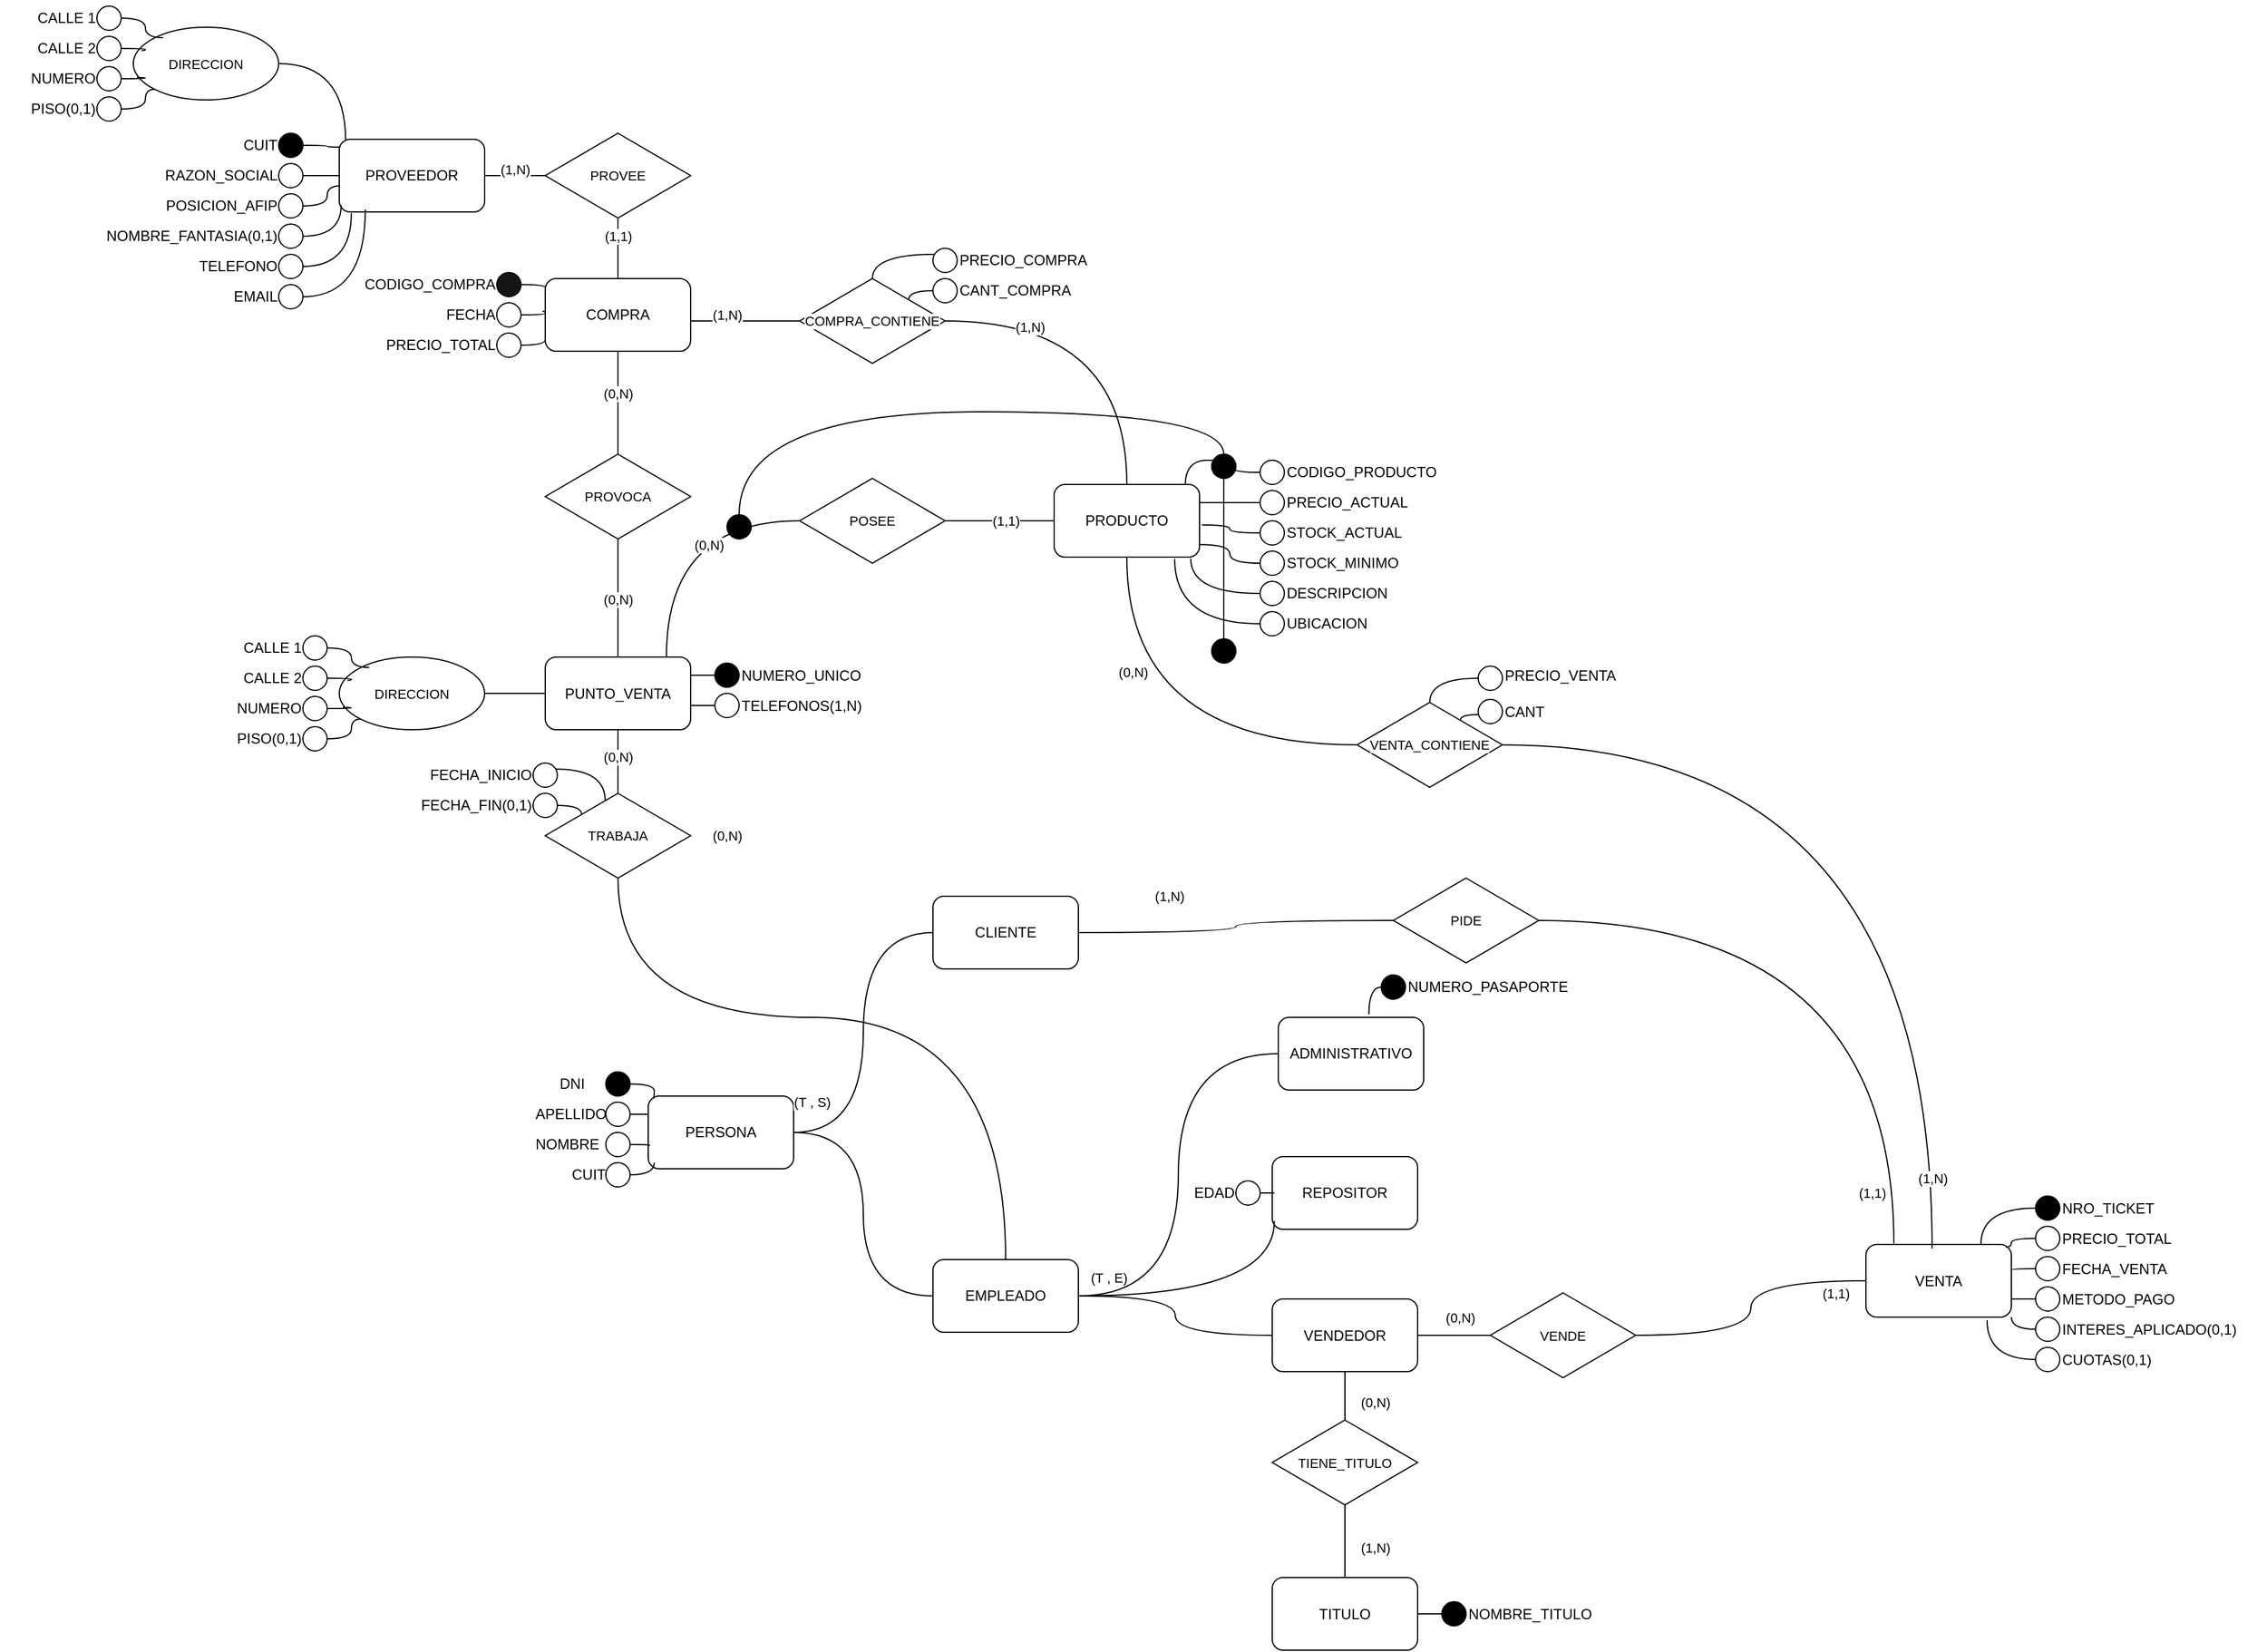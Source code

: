 <mxfile version="24.8.4">
  <diagram name="Page-1" id="FoO_2pNE3vCZ0qcB-FrD">
    <mxGraphModel dx="3860" dy="2358" grid="1" gridSize="10" guides="1" tooltips="1" connect="1" arrows="1" fold="1" page="1" pageScale="1" pageWidth="1654" pageHeight="1169" math="0" shadow="0">
      <root>
        <mxCell id="0" />
        <mxCell id="1" parent="0" />
        <mxCell id="xl4eZjDpa4L7_Frhb7lL-50" style="edgeStyle=orthogonalEdgeStyle;shape=connector;curved=1;rounded=0;orthogonalLoop=1;jettySize=auto;html=1;entryX=0;entryY=0.5;entryDx=0;entryDy=0;strokeColor=default;align=center;verticalAlign=middle;fontFamily=Helvetica;fontSize=11;fontColor=default;labelBackgroundColor=default;endArrow=none;endFill=0;" parent="1" source="eh5uRE22Q2Cyg041dglv-1" target="xl4eZjDpa4L7_Frhb7lL-49" edge="1">
          <mxGeometry relative="1" as="geometry">
            <Array as="points">
              <mxPoint x="-1020" y="-720" />
            </Array>
          </mxGeometry>
        </mxCell>
        <mxCell id="xl4eZjDpa4L7_Frhb7lL-111" value="" style="edgeStyle=orthogonalEdgeStyle;shape=connector;curved=1;rounded=0;orthogonalLoop=1;jettySize=auto;html=1;strokeColor=default;align=center;verticalAlign=middle;fontFamily=Helvetica;fontSize=11;fontColor=default;labelBackgroundColor=default;endArrow=none;endFill=0;" parent="1" source="eh5uRE22Q2Cyg041dglv-1" target="xl4eZjDpa4L7_Frhb7lL-109" edge="1">
          <mxGeometry relative="1" as="geometry" />
        </mxCell>
        <mxCell id="eh5uRE22Q2Cyg041dglv-1" value="PUNTO_VENTA" style="rounded=1;whiteSpace=wrap;html=1;" parent="1" vertex="1">
          <mxGeometry x="-1120" y="-607.5" width="120" height="60" as="geometry" />
        </mxCell>
        <mxCell id="eh5uRE22Q2Cyg041dglv-8" value="" style="edgeStyle=orthogonalEdgeStyle;rounded=0;orthogonalLoop=1;jettySize=auto;html=1;curved=1;endArrow=none;endFill=0;entryX=1;entryY=0.25;entryDx=0;entryDy=0;" parent="1" source="eh5uRE22Q2Cyg041dglv-2" target="eh5uRE22Q2Cyg041dglv-1" edge="1">
          <mxGeometry relative="1" as="geometry" />
        </mxCell>
        <mxCell id="eh5uRE22Q2Cyg041dglv-2" value="" style="ellipse;whiteSpace=wrap;html=1;aspect=fixed;fillColor=#000000;" parent="1" vertex="1">
          <mxGeometry x="-980" y="-602.5" width="20" height="20" as="geometry" />
        </mxCell>
        <mxCell id="eh5uRE22Q2Cyg041dglv-3" value="NUMERO_UNICO" style="text;html=1;align=left;verticalAlign=middle;resizable=0;points=[];autosize=1;strokeColor=none;fillColor=none;" parent="1" vertex="1">
          <mxGeometry x="-960" y="-607.5" width="120" height="30" as="geometry" />
        </mxCell>
        <mxCell id="eh5uRE22Q2Cyg041dglv-10" value="" style="edgeStyle=orthogonalEdgeStyle;shape=connector;curved=1;rounded=0;orthogonalLoop=1;jettySize=auto;html=1;strokeColor=default;align=center;verticalAlign=middle;fontFamily=Helvetica;fontSize=11;fontColor=default;labelBackgroundColor=default;endArrow=none;endFill=0;entryX=1.002;entryY=0.665;entryDx=0;entryDy=0;entryPerimeter=0;" parent="1" source="eh5uRE22Q2Cyg041dglv-4" target="eh5uRE22Q2Cyg041dglv-1" edge="1">
          <mxGeometry relative="1" as="geometry" />
        </mxCell>
        <mxCell id="eh5uRE22Q2Cyg041dglv-4" value="" style="ellipse;whiteSpace=wrap;html=1;aspect=fixed;" parent="1" vertex="1">
          <mxGeometry x="-980" y="-577.5" width="20" height="20" as="geometry" />
        </mxCell>
        <mxCell id="eh5uRE22Q2Cyg041dglv-5" value="TELEFONOS(1,N)" style="text;html=1;align=left;verticalAlign=middle;resizable=0;points=[];autosize=1;strokeColor=none;fillColor=none;" parent="1" vertex="1">
          <mxGeometry x="-960" y="-582.5" width="120" height="30" as="geometry" />
        </mxCell>
        <mxCell id="eh5uRE22Q2Cyg041dglv-12" value="" style="edgeStyle=orthogonalEdgeStyle;shape=connector;curved=1;rounded=0;orthogonalLoop=1;jettySize=auto;html=1;strokeColor=default;align=center;verticalAlign=middle;fontFamily=Helvetica;fontSize=11;fontColor=default;labelBackgroundColor=default;endArrow=none;endFill=0;" parent="1" source="eh5uRE22Q2Cyg041dglv-11" target="eh5uRE22Q2Cyg041dglv-1" edge="1">
          <mxGeometry relative="1" as="geometry" />
        </mxCell>
        <mxCell id="eh5uRE22Q2Cyg041dglv-11" value="DIRECCION " style="ellipse;whiteSpace=wrap;html=1;fontFamily=Helvetica;fontSize=11;fontColor=default;labelBackgroundColor=default;" parent="1" vertex="1">
          <mxGeometry x="-1290" y="-607.5" width="120" height="60" as="geometry" />
        </mxCell>
        <mxCell id="eh5uRE22Q2Cyg041dglv-13" value="" style="ellipse;whiteSpace=wrap;html=1;aspect=fixed;" parent="1" vertex="1">
          <mxGeometry x="-1320" y="-625" width="20" height="20" as="geometry" />
        </mxCell>
        <mxCell id="eh5uRE22Q2Cyg041dglv-14" value="CALLE 1" style="text;html=1;align=right;verticalAlign=middle;resizable=0;points=[];autosize=1;strokeColor=none;fillColor=none;" parent="1" vertex="1">
          <mxGeometry x="-1390" y="-630" width="70" height="30" as="geometry" />
        </mxCell>
        <mxCell id="eh5uRE22Q2Cyg041dglv-15" value="" style="ellipse;whiteSpace=wrap;html=1;aspect=fixed;" parent="1" vertex="1">
          <mxGeometry x="-1320" y="-600" width="20" height="20" as="geometry" />
        </mxCell>
        <mxCell id="eh5uRE22Q2Cyg041dglv-16" value="CALLE 2" style="text;html=1;align=right;verticalAlign=middle;resizable=0;points=[];autosize=1;strokeColor=none;fillColor=none;" parent="1" vertex="1">
          <mxGeometry x="-1390" y="-605" width="70" height="30" as="geometry" />
        </mxCell>
        <mxCell id="eh5uRE22Q2Cyg041dglv-17" value="" style="ellipse;whiteSpace=wrap;html=1;aspect=fixed;" parent="1" vertex="1">
          <mxGeometry x="-1320" y="-575" width="20" height="20" as="geometry" />
        </mxCell>
        <mxCell id="eh5uRE22Q2Cyg041dglv-18" value="NUMERO" style="text;html=1;align=right;verticalAlign=middle;resizable=0;points=[];autosize=1;strokeColor=none;fillColor=none;" parent="1" vertex="1">
          <mxGeometry x="-1400" y="-580" width="80" height="30" as="geometry" />
        </mxCell>
        <mxCell id="eh5uRE22Q2Cyg041dglv-24" style="edgeStyle=orthogonalEdgeStyle;shape=connector;curved=1;rounded=0;orthogonalLoop=1;jettySize=auto;html=1;entryX=0;entryY=1;entryDx=0;entryDy=0;strokeColor=default;align=center;verticalAlign=middle;fontFamily=Helvetica;fontSize=11;fontColor=default;labelBackgroundColor=default;endArrow=none;endFill=0;" parent="1" source="eh5uRE22Q2Cyg041dglv-19" target="eh5uRE22Q2Cyg041dglv-11" edge="1">
          <mxGeometry relative="1" as="geometry" />
        </mxCell>
        <mxCell id="eh5uRE22Q2Cyg041dglv-19" value="" style="ellipse;whiteSpace=wrap;html=1;aspect=fixed;" parent="1" vertex="1">
          <mxGeometry x="-1320" y="-550" width="20" height="20" as="geometry" />
        </mxCell>
        <mxCell id="eh5uRE22Q2Cyg041dglv-20" value="PISO(0,1)" style="text;html=1;align=right;verticalAlign=middle;resizable=0;points=[];autosize=1;strokeColor=none;fillColor=none;" parent="1" vertex="1">
          <mxGeometry x="-1400" y="-555" width="80" height="30" as="geometry" />
        </mxCell>
        <mxCell id="eh5uRE22Q2Cyg041dglv-21" style="edgeStyle=orthogonalEdgeStyle;shape=connector;curved=1;rounded=0;orthogonalLoop=1;jettySize=auto;html=1;entryX=0.206;entryY=0.144;entryDx=0;entryDy=0;entryPerimeter=0;strokeColor=default;align=center;verticalAlign=middle;fontFamily=Helvetica;fontSize=11;fontColor=default;labelBackgroundColor=default;endArrow=none;endFill=0;" parent="1" source="eh5uRE22Q2Cyg041dglv-13" target="eh5uRE22Q2Cyg041dglv-11" edge="1">
          <mxGeometry relative="1" as="geometry" />
        </mxCell>
        <mxCell id="eh5uRE22Q2Cyg041dglv-22" style="edgeStyle=orthogonalEdgeStyle;shape=connector;curved=1;rounded=0;orthogonalLoop=1;jettySize=auto;html=1;entryX=0.057;entryY=0.32;entryDx=0;entryDy=0;entryPerimeter=0;strokeColor=default;align=center;verticalAlign=middle;fontFamily=Helvetica;fontSize=11;fontColor=default;labelBackgroundColor=default;endArrow=none;endFill=0;" parent="1" source="eh5uRE22Q2Cyg041dglv-15" target="eh5uRE22Q2Cyg041dglv-11" edge="1">
          <mxGeometry relative="1" as="geometry" />
        </mxCell>
        <mxCell id="eh5uRE22Q2Cyg041dglv-23" style="edgeStyle=orthogonalEdgeStyle;shape=connector;curved=1;rounded=0;orthogonalLoop=1;jettySize=auto;html=1;entryX=0.025;entryY=0.691;entryDx=0;entryDy=0;entryPerimeter=0;strokeColor=default;align=center;verticalAlign=middle;fontFamily=Helvetica;fontSize=11;fontColor=default;labelBackgroundColor=default;endArrow=none;endFill=0;" parent="1" source="eh5uRE22Q2Cyg041dglv-17" target="eh5uRE22Q2Cyg041dglv-11" edge="1">
          <mxGeometry relative="1" as="geometry" />
        </mxCell>
        <mxCell id="o1WeezsHSUFBEpC_0wQ6-9" style="edgeStyle=orthogonalEdgeStyle;shape=connector;curved=1;rounded=0;orthogonalLoop=1;jettySize=auto;html=1;entryX=0;entryY=0.5;entryDx=0;entryDy=0;strokeColor=default;align=center;verticalAlign=middle;fontFamily=Helvetica;fontSize=11;fontColor=default;labelBackgroundColor=default;endArrow=none;endFill=0;" edge="1" parent="1" source="eh5uRE22Q2Cyg041dglv-25" target="o1WeezsHSUFBEpC_0wQ6-8">
          <mxGeometry relative="1" as="geometry" />
        </mxCell>
        <mxCell id="o1WeezsHSUFBEpC_0wQ6-10" style="edgeStyle=orthogonalEdgeStyle;shape=connector;curved=1;rounded=0;orthogonalLoop=1;jettySize=auto;html=1;entryX=0;entryY=0.5;entryDx=0;entryDy=0;strokeColor=default;align=center;verticalAlign=middle;fontFamily=Helvetica;fontSize=11;fontColor=default;labelBackgroundColor=default;endArrow=none;endFill=0;" edge="1" parent="1" source="eh5uRE22Q2Cyg041dglv-25" target="o1WeezsHSUFBEpC_0wQ6-7">
          <mxGeometry relative="1" as="geometry" />
        </mxCell>
        <mxCell id="eh5uRE22Q2Cyg041dglv-25" value="PERSONA" style="rounded=1;whiteSpace=wrap;html=1;" parent="1" vertex="1">
          <mxGeometry x="-1035" y="-245" width="120" height="60" as="geometry" />
        </mxCell>
        <mxCell id="eh5uRE22Q2Cyg041dglv-27" value="" style="ellipse;whiteSpace=wrap;html=1;aspect=fixed;fillColor=#000000;" parent="1" vertex="1">
          <mxGeometry x="-1070" y="-265" width="20" height="20" as="geometry" />
        </mxCell>
        <mxCell id="eh5uRE22Q2Cyg041dglv-28" value="DNI" style="text;html=1;align=left;verticalAlign=middle;resizable=0;points=[];autosize=1;strokeColor=none;fillColor=none;" parent="1" vertex="1">
          <mxGeometry x="-1110" y="-270" width="40" height="30" as="geometry" />
        </mxCell>
        <mxCell id="eh5uRE22Q2Cyg041dglv-30" value="" style="ellipse;whiteSpace=wrap;html=1;aspect=fixed;" parent="1" vertex="1">
          <mxGeometry x="-1070" y="-240" width="20" height="20" as="geometry" />
        </mxCell>
        <mxCell id="o1WeezsHSUFBEpC_0wQ6-4" style="edgeStyle=orthogonalEdgeStyle;shape=connector;curved=1;rounded=0;orthogonalLoop=1;jettySize=auto;html=1;entryX=0;entryY=0.25;entryDx=0;entryDy=0;strokeColor=default;align=center;verticalAlign=middle;fontFamily=Helvetica;fontSize=11;fontColor=default;labelBackgroundColor=default;endArrow=none;endFill=0;" edge="1" parent="1" source="eh5uRE22Q2Cyg041dglv-31" target="eh5uRE22Q2Cyg041dglv-25">
          <mxGeometry relative="1" as="geometry" />
        </mxCell>
        <mxCell id="eh5uRE22Q2Cyg041dglv-31" value="APELLIDO" style="text;html=1;align=left;verticalAlign=middle;resizable=0;points=[];autosize=1;strokeColor=none;fillColor=none;" parent="1" vertex="1">
          <mxGeometry x="-1130" y="-245" width="80" height="30" as="geometry" />
        </mxCell>
        <mxCell id="eh5uRE22Q2Cyg041dglv-32" value="" style="ellipse;whiteSpace=wrap;html=1;aspect=fixed;" parent="1" vertex="1">
          <mxGeometry x="-1070" y="-215" width="20" height="20" as="geometry" />
        </mxCell>
        <mxCell id="eh5uRE22Q2Cyg041dglv-33" value="NOMBRE" style="text;html=1;align=left;verticalAlign=middle;resizable=0;points=[];autosize=1;strokeColor=none;fillColor=none;" parent="1" vertex="1">
          <mxGeometry x="-1130" y="-220" width="80" height="30" as="geometry" />
        </mxCell>
        <mxCell id="eh5uRE22Q2Cyg041dglv-34" value="" style="ellipse;whiteSpace=wrap;html=1;aspect=fixed;" parent="1" vertex="1">
          <mxGeometry x="-1070" y="-190" width="20" height="20" as="geometry" />
        </mxCell>
        <mxCell id="eh5uRE22Q2Cyg041dglv-35" value="CUIT" style="text;html=1;align=left;verticalAlign=middle;resizable=0;points=[];autosize=1;strokeColor=none;fillColor=none;" parent="1" vertex="1">
          <mxGeometry x="-1100" y="-195" width="50" height="30" as="geometry" />
        </mxCell>
        <mxCell id="eh5uRE22Q2Cyg041dglv-50" value="REPOSITOR" style="rounded=1;whiteSpace=wrap;html=1;" parent="1" vertex="1">
          <mxGeometry x="-520" y="-195" width="120" height="60" as="geometry" />
        </mxCell>
        <mxCell id="eh5uRE22Q2Cyg041dglv-54" value="" style="edgeStyle=orthogonalEdgeStyle;shape=connector;curved=1;rounded=0;orthogonalLoop=1;jettySize=auto;html=1;strokeColor=default;align=center;verticalAlign=middle;fontFamily=Helvetica;fontSize=11;fontColor=default;labelBackgroundColor=default;endArrow=none;endFill=0;" parent="1" source="eh5uRE22Q2Cyg041dglv-52" target="eh5uRE22Q2Cyg041dglv-50" edge="1">
          <mxGeometry relative="1" as="geometry" />
        </mxCell>
        <mxCell id="eh5uRE22Q2Cyg041dglv-52" value="" style="ellipse;whiteSpace=wrap;html=1;aspect=fixed;" parent="1" vertex="1">
          <mxGeometry x="-550" y="-175" width="20" height="20" as="geometry" />
        </mxCell>
        <mxCell id="eh5uRE22Q2Cyg041dglv-53" value="EDAD" style="text;html=1;align=right;verticalAlign=middle;resizable=0;points=[];autosize=1;strokeColor=none;fillColor=none;" parent="1" vertex="1">
          <mxGeometry x="-610" y="-180" width="60" height="30" as="geometry" />
        </mxCell>
        <mxCell id="o1WeezsHSUFBEpC_0wQ6-16" value="" style="edgeStyle=orthogonalEdgeStyle;shape=connector;curved=1;rounded=0;orthogonalLoop=1;jettySize=auto;html=1;strokeColor=default;align=center;verticalAlign=middle;fontFamily=Helvetica;fontSize=11;fontColor=default;labelBackgroundColor=default;endArrow=none;endFill=0;" edge="1" parent="1" source="eh5uRE22Q2Cyg041dglv-55" target="xl4eZjDpa4L7_Frhb7lL-80">
          <mxGeometry relative="1" as="geometry" />
        </mxCell>
        <mxCell id="eh5uRE22Q2Cyg041dglv-55" value="VENDEDOR" style="rounded=1;whiteSpace=wrap;html=1;" parent="1" vertex="1">
          <mxGeometry x="-520" y="-77.5" width="120" height="60" as="geometry" />
        </mxCell>
        <mxCell id="eh5uRE22Q2Cyg041dglv-59" value="ADMINISTRATIVO" style="rounded=1;whiteSpace=wrap;html=1;" parent="1" vertex="1">
          <mxGeometry x="-515" y="-310" width="120" height="60" as="geometry" />
        </mxCell>
        <mxCell id="eh5uRE22Q2Cyg041dglv-61" value="" style="ellipse;whiteSpace=wrap;html=1;aspect=fixed;fillColor=#000000;" parent="1" vertex="1">
          <mxGeometry x="-430" y="-345" width="20" height="20" as="geometry" />
        </mxCell>
        <mxCell id="eh5uRE22Q2Cyg041dglv-62" value="NUMERO_PASAPORTE" style="text;html=1;align=left;verticalAlign=middle;resizable=0;points=[];autosize=1;strokeColor=none;fillColor=none;" parent="1" vertex="1">
          <mxGeometry x="-410" y="-350" width="150" height="30" as="geometry" />
        </mxCell>
        <mxCell id="xl4eZjDpa4L7_Frhb7lL-7" value="" style="edgeStyle=orthogonalEdgeStyle;shape=connector;curved=1;rounded=0;orthogonalLoop=1;jettySize=auto;html=1;strokeColor=default;align=center;verticalAlign=middle;fontFamily=Helvetica;fontSize=11;fontColor=default;labelBackgroundColor=default;endArrow=none;endFill=0;" parent="1" source="eh5uRE22Q2Cyg041dglv-74" target="eh5uRE22Q2Cyg041dglv-55" edge="1">
          <mxGeometry relative="1" as="geometry" />
        </mxCell>
        <mxCell id="eh5uRE22Q2Cyg041dglv-74" value="TIENE_TITULO" style="rhombus;whiteSpace=wrap;html=1;fontFamily=Helvetica;fontSize=11;fontColor=default;labelBackgroundColor=default;" parent="1" vertex="1">
          <mxGeometry x="-520" y="22.5" width="120" height="70" as="geometry" />
        </mxCell>
        <mxCell id="xl4eZjDpa4L7_Frhb7lL-6" value="" style="edgeStyle=orthogonalEdgeStyle;shape=connector;curved=1;rounded=0;orthogonalLoop=1;jettySize=auto;html=1;strokeColor=default;align=center;verticalAlign=middle;fontFamily=Helvetica;fontSize=11;fontColor=default;labelBackgroundColor=default;endArrow=none;endFill=0;" parent="1" source="xl4eZjDpa4L7_Frhb7lL-1" target="eh5uRE22Q2Cyg041dglv-74" edge="1">
          <mxGeometry relative="1" as="geometry" />
        </mxCell>
        <mxCell id="xl4eZjDpa4L7_Frhb7lL-1" value="TITULO" style="rounded=1;whiteSpace=wrap;html=1;" parent="1" vertex="1">
          <mxGeometry x="-520" y="152.5" width="120" height="60" as="geometry" />
        </mxCell>
        <mxCell id="xl4eZjDpa4L7_Frhb7lL-2" value="" style="edgeStyle=orthogonalEdgeStyle;rounded=0;orthogonalLoop=1;jettySize=auto;html=1;curved=1;endArrow=none;endFill=0;entryX=1;entryY=0.25;entryDx=0;entryDy=0;" parent="1" source="xl4eZjDpa4L7_Frhb7lL-3" edge="1">
          <mxGeometry relative="1" as="geometry">
            <mxPoint x="-400" y="182.5" as="targetPoint" />
          </mxGeometry>
        </mxCell>
        <mxCell id="xl4eZjDpa4L7_Frhb7lL-3" value="" style="ellipse;whiteSpace=wrap;html=1;aspect=fixed;fillColor=#000000;" parent="1" vertex="1">
          <mxGeometry x="-380" y="172.5" width="20" height="20" as="geometry" />
        </mxCell>
        <mxCell id="xl4eZjDpa4L7_Frhb7lL-4" value="NOMBRE_TITULO" style="text;html=1;align=left;verticalAlign=middle;resizable=0;points=[];autosize=1;strokeColor=none;fillColor=none;" parent="1" vertex="1">
          <mxGeometry x="-360" y="167.5" width="120" height="30" as="geometry" />
        </mxCell>
        <mxCell id="xl4eZjDpa4L7_Frhb7lL-11" value="(T , E)" style="text;html=1;align=center;verticalAlign=middle;resizable=0;points=[];autosize=1;strokeColor=none;fillColor=none;fontFamily=Helvetica;fontSize=11;fontColor=default;labelBackgroundColor=default;" parent="1" vertex="1">
          <mxGeometry x="-680" y="-110" width="50" height="30" as="geometry" />
        </mxCell>
        <mxCell id="xl4eZjDpa4L7_Frhb7lL-12" value="(0,N)" style="text;html=1;align=center;verticalAlign=middle;resizable=0;points=[];autosize=1;strokeColor=none;fillColor=none;fontFamily=Helvetica;fontSize=11;fontColor=default;labelBackgroundColor=default;" parent="1" vertex="1">
          <mxGeometry x="-460" y="-7.5" width="50" height="30" as="geometry" />
        </mxCell>
        <mxCell id="xl4eZjDpa4L7_Frhb7lL-13" value="(1,N)" style="text;html=1;align=center;verticalAlign=middle;resizable=0;points=[];autosize=1;strokeColor=none;fillColor=none;fontFamily=Helvetica;fontSize=11;fontColor=default;labelBackgroundColor=default;" parent="1" vertex="1">
          <mxGeometry x="-460" y="112.5" width="50" height="30" as="geometry" />
        </mxCell>
        <mxCell id="xl4eZjDpa4L7_Frhb7lL-16" style="edgeStyle=orthogonalEdgeStyle;shape=connector;curved=1;rounded=0;orthogonalLoop=1;jettySize=auto;html=1;entryX=0.5;entryY=1;entryDx=0;entryDy=0;strokeColor=default;align=center;verticalAlign=middle;fontFamily=Helvetica;fontSize=11;fontColor=default;labelBackgroundColor=default;endArrow=none;endFill=0;" parent="1" source="xl4eZjDpa4L7_Frhb7lL-14" target="eh5uRE22Q2Cyg041dglv-1" edge="1">
          <mxGeometry relative="1" as="geometry" />
        </mxCell>
        <mxCell id="xl4eZjDpa4L7_Frhb7lL-14" value="TRABAJA" style="rhombus;whiteSpace=wrap;html=1;fontFamily=Helvetica;fontSize=11;fontColor=default;labelBackgroundColor=default;" parent="1" vertex="1">
          <mxGeometry x="-1120" y="-495" width="120" height="70" as="geometry" />
        </mxCell>
        <mxCell id="xl4eZjDpa4L7_Frhb7lL-17" value="" style="ellipse;whiteSpace=wrap;html=1;aspect=fixed;" parent="1" vertex="1">
          <mxGeometry x="-1130" y="-520" width="20" height="20" as="geometry" />
        </mxCell>
        <mxCell id="xl4eZjDpa4L7_Frhb7lL-18" value="FECHA_INICIO" style="text;html=1;align=right;verticalAlign=middle;resizable=0;points=[];autosize=1;strokeColor=none;fillColor=none;" parent="1" vertex="1">
          <mxGeometry x="-1240" y="-525" width="110" height="30" as="geometry" />
        </mxCell>
        <mxCell id="xl4eZjDpa4L7_Frhb7lL-24" style="edgeStyle=orthogonalEdgeStyle;shape=connector;curved=1;rounded=0;orthogonalLoop=1;jettySize=auto;html=1;entryX=0;entryY=0;entryDx=0;entryDy=0;strokeColor=default;align=center;verticalAlign=middle;fontFamily=Helvetica;fontSize=11;fontColor=default;labelBackgroundColor=default;endArrow=none;endFill=0;" parent="1" source="xl4eZjDpa4L7_Frhb7lL-20" target="xl4eZjDpa4L7_Frhb7lL-14" edge="1">
          <mxGeometry relative="1" as="geometry">
            <Array as="points">
              <mxPoint x="-1090" y="-485" />
            </Array>
          </mxGeometry>
        </mxCell>
        <mxCell id="xl4eZjDpa4L7_Frhb7lL-20" value="" style="ellipse;whiteSpace=wrap;html=1;aspect=fixed;" parent="1" vertex="1">
          <mxGeometry x="-1130" y="-495" width="20" height="20" as="geometry" />
        </mxCell>
        <mxCell id="xl4eZjDpa4L7_Frhb7lL-21" value="FECHA_FIN(0,1)" style="text;html=1;align=right;verticalAlign=middle;resizable=0;points=[];autosize=1;strokeColor=none;fillColor=none;" parent="1" vertex="1">
          <mxGeometry x="-1240" y="-500" width="110" height="30" as="geometry" />
        </mxCell>
        <mxCell id="xl4eZjDpa4L7_Frhb7lL-23" style="edgeStyle=orthogonalEdgeStyle;shape=connector;curved=1;rounded=0;orthogonalLoop=1;jettySize=auto;html=1;entryX=0.412;entryY=0.083;entryDx=0;entryDy=0;entryPerimeter=0;strokeColor=default;align=center;verticalAlign=middle;fontFamily=Helvetica;fontSize=11;fontColor=default;labelBackgroundColor=default;endArrow=none;endFill=0;" parent="1" source="xl4eZjDpa4L7_Frhb7lL-17" target="xl4eZjDpa4L7_Frhb7lL-14" edge="1">
          <mxGeometry relative="1" as="geometry">
            <Array as="points">
              <mxPoint x="-1071" y="-515" />
            </Array>
          </mxGeometry>
        </mxCell>
        <mxCell id="xl4eZjDpa4L7_Frhb7lL-25" value="PRODUCTO" style="rounded=1;whiteSpace=wrap;html=1;" parent="1" vertex="1">
          <mxGeometry x="-700" y="-750" width="120" height="60" as="geometry" />
        </mxCell>
        <mxCell id="xl4eZjDpa4L7_Frhb7lL-26" value="" style="ellipse;whiteSpace=wrap;html=1;aspect=fixed;fillColor=#ffffff;" parent="1" vertex="1">
          <mxGeometry x="-530" y="-770" width="20" height="20" as="geometry" />
        </mxCell>
        <mxCell id="xl4eZjDpa4L7_Frhb7lL-27" value="CODIGO_PRODUCTO" style="text;html=1;align=left;verticalAlign=middle;resizable=0;points=[];autosize=1;strokeColor=none;fillColor=none;" parent="1" vertex="1">
          <mxGeometry x="-510" y="-775" width="150" height="30" as="geometry" />
        </mxCell>
        <mxCell id="xl4eZjDpa4L7_Frhb7lL-44" style="edgeStyle=orthogonalEdgeStyle;shape=connector;curved=1;rounded=0;orthogonalLoop=1;jettySize=auto;html=1;entryX=1;entryY=0.25;entryDx=0;entryDy=0;strokeColor=default;align=center;verticalAlign=middle;fontFamily=Helvetica;fontSize=11;fontColor=default;labelBackgroundColor=default;endArrow=none;endFill=0;" parent="1" source="xl4eZjDpa4L7_Frhb7lL-30" target="xl4eZjDpa4L7_Frhb7lL-25" edge="1">
          <mxGeometry relative="1" as="geometry" />
        </mxCell>
        <mxCell id="xl4eZjDpa4L7_Frhb7lL-30" value="" style="ellipse;whiteSpace=wrap;html=1;aspect=fixed;" parent="1" vertex="1">
          <mxGeometry x="-530" y="-745" width="20" height="20" as="geometry" />
        </mxCell>
        <mxCell id="xl4eZjDpa4L7_Frhb7lL-31" value="PRECIO_ACTUAL" style="text;html=1;align=left;verticalAlign=middle;resizable=0;points=[];autosize=1;strokeColor=none;fillColor=none;" parent="1" vertex="1">
          <mxGeometry x="-510" y="-750" width="120" height="30" as="geometry" />
        </mxCell>
        <mxCell id="xl4eZjDpa4L7_Frhb7lL-34" value="" style="ellipse;whiteSpace=wrap;html=1;aspect=fixed;fillColor=#ffffff;" parent="1" vertex="1">
          <mxGeometry x="-530" y="-720" width="20" height="20" as="geometry" />
        </mxCell>
        <mxCell id="xl4eZjDpa4L7_Frhb7lL-35" value="STOCK_ACTUAL" style="text;html=1;align=left;verticalAlign=middle;resizable=0;points=[];autosize=1;strokeColor=none;fillColor=none;" parent="1" vertex="1">
          <mxGeometry x="-510" y="-725" width="120" height="30" as="geometry" />
        </mxCell>
        <mxCell id="xl4eZjDpa4L7_Frhb7lL-36" value="" style="ellipse;whiteSpace=wrap;html=1;aspect=fixed;" parent="1" vertex="1">
          <mxGeometry x="-530" y="-695" width="20" height="20" as="geometry" />
        </mxCell>
        <mxCell id="xl4eZjDpa4L7_Frhb7lL-37" value="STOCK_MINIMO" style="text;html=1;align=left;verticalAlign=middle;resizable=0;points=[];autosize=1;strokeColor=none;fillColor=none;" parent="1" vertex="1">
          <mxGeometry x="-510" y="-700" width="110" height="30" as="geometry" />
        </mxCell>
        <mxCell id="xl4eZjDpa4L7_Frhb7lL-38" value="" style="ellipse;whiteSpace=wrap;html=1;aspect=fixed;" parent="1" vertex="1">
          <mxGeometry x="-530" y="-670" width="20" height="20" as="geometry" />
        </mxCell>
        <mxCell id="xl4eZjDpa4L7_Frhb7lL-39" value="DESCRIPCION" style="text;html=1;align=left;verticalAlign=middle;resizable=0;points=[];autosize=1;strokeColor=none;fillColor=none;" parent="1" vertex="1">
          <mxGeometry x="-510" y="-675" width="110" height="30" as="geometry" />
        </mxCell>
        <mxCell id="xl4eZjDpa4L7_Frhb7lL-40" value="" style="ellipse;whiteSpace=wrap;html=1;aspect=fixed;" parent="1" vertex="1">
          <mxGeometry x="-530" y="-645" width="20" height="20" as="geometry" />
        </mxCell>
        <mxCell id="xl4eZjDpa4L7_Frhb7lL-41" value="UBICACION" style="text;html=1;align=left;verticalAlign=middle;resizable=0;points=[];autosize=1;strokeColor=none;fillColor=none;" parent="1" vertex="1">
          <mxGeometry x="-510" y="-650" width="90" height="30" as="geometry" />
        </mxCell>
        <mxCell id="xl4eZjDpa4L7_Frhb7lL-42" style="edgeStyle=orthogonalEdgeStyle;shape=connector;curved=1;rounded=0;orthogonalLoop=1;jettySize=auto;html=1;entryX=0.902;entryY=0.008;entryDx=0;entryDy=0;entryPerimeter=0;strokeColor=default;align=center;verticalAlign=middle;fontFamily=Helvetica;fontSize=11;fontColor=default;labelBackgroundColor=default;endArrow=none;endFill=0;" parent="1" source="xl4eZjDpa4L7_Frhb7lL-26" target="xl4eZjDpa4L7_Frhb7lL-25" edge="1">
          <mxGeometry relative="1" as="geometry" />
        </mxCell>
        <mxCell id="xl4eZjDpa4L7_Frhb7lL-45" style="edgeStyle=orthogonalEdgeStyle;shape=connector;curved=1;rounded=0;orthogonalLoop=1;jettySize=auto;html=1;entryX=1.017;entryY=0.557;entryDx=0;entryDy=0;entryPerimeter=0;strokeColor=default;align=center;verticalAlign=middle;fontFamily=Helvetica;fontSize=11;fontColor=default;labelBackgroundColor=default;endArrow=none;endFill=0;" parent="1" source="xl4eZjDpa4L7_Frhb7lL-34" target="xl4eZjDpa4L7_Frhb7lL-25" edge="1">
          <mxGeometry relative="1" as="geometry" />
        </mxCell>
        <mxCell id="xl4eZjDpa4L7_Frhb7lL-46" style="edgeStyle=orthogonalEdgeStyle;shape=connector;curved=1;rounded=0;orthogonalLoop=1;jettySize=auto;html=1;entryX=0.999;entryY=0.828;entryDx=0;entryDy=0;entryPerimeter=0;strokeColor=default;align=center;verticalAlign=middle;fontFamily=Helvetica;fontSize=11;fontColor=default;labelBackgroundColor=default;endArrow=none;endFill=0;" parent="1" source="xl4eZjDpa4L7_Frhb7lL-36" target="xl4eZjDpa4L7_Frhb7lL-25" edge="1">
          <mxGeometry relative="1" as="geometry" />
        </mxCell>
        <mxCell id="xl4eZjDpa4L7_Frhb7lL-47" style="edgeStyle=orthogonalEdgeStyle;shape=connector;curved=1;rounded=0;orthogonalLoop=1;jettySize=auto;html=1;entryX=0.94;entryY=1.022;entryDx=0;entryDy=0;entryPerimeter=0;strokeColor=default;align=center;verticalAlign=middle;fontFamily=Helvetica;fontSize=11;fontColor=default;labelBackgroundColor=default;endArrow=none;endFill=0;" parent="1" source="xl4eZjDpa4L7_Frhb7lL-38" target="xl4eZjDpa4L7_Frhb7lL-25" edge="1">
          <mxGeometry relative="1" as="geometry" />
        </mxCell>
        <mxCell id="xl4eZjDpa4L7_Frhb7lL-48" style="edgeStyle=orthogonalEdgeStyle;shape=connector;curved=1;rounded=0;orthogonalLoop=1;jettySize=auto;html=1;entryX=0.829;entryY=1.022;entryDx=0;entryDy=0;entryPerimeter=0;strokeColor=default;align=center;verticalAlign=middle;fontFamily=Helvetica;fontSize=11;fontColor=default;labelBackgroundColor=default;endArrow=none;endFill=0;" parent="1" source="xl4eZjDpa4L7_Frhb7lL-40" target="xl4eZjDpa4L7_Frhb7lL-25" edge="1">
          <mxGeometry relative="1" as="geometry" />
        </mxCell>
        <mxCell id="xl4eZjDpa4L7_Frhb7lL-51" value="" style="edgeStyle=orthogonalEdgeStyle;shape=connector;curved=1;rounded=0;orthogonalLoop=1;jettySize=auto;html=1;strokeColor=default;align=center;verticalAlign=middle;fontFamily=Helvetica;fontSize=11;fontColor=default;labelBackgroundColor=default;endArrow=none;endFill=0;" parent="1" source="xl4eZjDpa4L7_Frhb7lL-49" target="xl4eZjDpa4L7_Frhb7lL-25" edge="1">
          <mxGeometry relative="1" as="geometry" />
        </mxCell>
        <mxCell id="xl4eZjDpa4L7_Frhb7lL-49" value="POSEE" style="rhombus;whiteSpace=wrap;html=1;fontFamily=Helvetica;fontSize=11;fontColor=default;labelBackgroundColor=default;" parent="1" vertex="1">
          <mxGeometry x="-910" y="-755" width="120" height="70" as="geometry" />
        </mxCell>
        <mxCell id="xl4eZjDpa4L7_Frhb7lL-55" style="edgeStyle=orthogonalEdgeStyle;shape=connector;curved=1;rounded=0;orthogonalLoop=1;jettySize=auto;html=1;entryX=0.5;entryY=0;entryDx=0;entryDy=0;strokeColor=default;align=center;verticalAlign=middle;fontFamily=Helvetica;fontSize=11;fontColor=default;labelBackgroundColor=default;endArrow=none;endFill=0;" parent="1" source="xl4eZjDpa4L7_Frhb7lL-52" target="xl4eZjDpa4L7_Frhb7lL-53" edge="1">
          <mxGeometry relative="1" as="geometry">
            <Array as="points">
              <mxPoint x="-960" y="-810" />
              <mxPoint x="-560" y="-810" />
            </Array>
          </mxGeometry>
        </mxCell>
        <mxCell id="xl4eZjDpa4L7_Frhb7lL-52" value="" style="ellipse;whiteSpace=wrap;html=1;aspect=fixed;fillColor=#000000;" parent="1" vertex="1">
          <mxGeometry x="-970" y="-725" width="20" height="20" as="geometry" />
        </mxCell>
        <mxCell id="xl4eZjDpa4L7_Frhb7lL-56" style="edgeStyle=orthogonalEdgeStyle;shape=connector;curved=1;rounded=0;orthogonalLoop=1;jettySize=auto;html=1;entryX=0.5;entryY=0;entryDx=0;entryDy=0;strokeColor=default;align=center;verticalAlign=middle;fontFamily=Helvetica;fontSize=11;fontColor=default;labelBackgroundColor=default;endArrow=none;endFill=0;" parent="1" source="xl4eZjDpa4L7_Frhb7lL-53" target="xl4eZjDpa4L7_Frhb7lL-54" edge="1">
          <mxGeometry relative="1" as="geometry" />
        </mxCell>
        <mxCell id="xl4eZjDpa4L7_Frhb7lL-53" value="" style="ellipse;whiteSpace=wrap;html=1;aspect=fixed;fillColor=#000000;" parent="1" vertex="1">
          <mxGeometry x="-570" y="-775" width="20" height="20" as="geometry" />
        </mxCell>
        <mxCell id="xl4eZjDpa4L7_Frhb7lL-54" value="" style="ellipse;whiteSpace=wrap;html=1;aspect=fixed;fillColor=#000000;" parent="1" vertex="1">
          <mxGeometry x="-570" y="-622.5" width="20" height="20" as="geometry" />
        </mxCell>
        <mxCell id="xl4eZjDpa4L7_Frhb7lL-57" value="VENTA" style="rounded=1;whiteSpace=wrap;html=1;" parent="1" vertex="1">
          <mxGeometry x="-30" y="-122.5" width="120" height="60" as="geometry" />
        </mxCell>
        <mxCell id="xl4eZjDpa4L7_Frhb7lL-61" value="" style="ellipse;whiteSpace=wrap;html=1;aspect=fixed;fillColor=#000000;" parent="1" vertex="1">
          <mxGeometry x="110" y="-162.5" width="20" height="20" as="geometry" />
        </mxCell>
        <mxCell id="xl4eZjDpa4L7_Frhb7lL-62" value="NRO_TICKET" style="text;html=1;align=left;verticalAlign=middle;resizable=0;points=[];autosize=1;strokeColor=none;fillColor=none;" parent="1" vertex="1">
          <mxGeometry x="130" y="-167.5" width="100" height="30" as="geometry" />
        </mxCell>
        <mxCell id="xl4eZjDpa4L7_Frhb7lL-63" value="" style="ellipse;whiteSpace=wrap;html=1;aspect=fixed;" parent="1" vertex="1">
          <mxGeometry x="110" y="-137.5" width="20" height="20" as="geometry" />
        </mxCell>
        <mxCell id="xl4eZjDpa4L7_Frhb7lL-64" value="PRECIO_TOTAL" style="text;html=1;align=left;verticalAlign=middle;resizable=0;points=[];autosize=1;strokeColor=none;fillColor=none;" parent="1" vertex="1">
          <mxGeometry x="130" y="-142.5" width="110" height="30" as="geometry" />
        </mxCell>
        <mxCell id="xl4eZjDpa4L7_Frhb7lL-65" value="" style="ellipse;whiteSpace=wrap;html=1;aspect=fixed;" parent="1" vertex="1">
          <mxGeometry x="110" y="-112.5" width="20" height="20" as="geometry" />
        </mxCell>
        <mxCell id="xl4eZjDpa4L7_Frhb7lL-66" value="FECHA_VENTA" style="text;html=1;align=left;verticalAlign=middle;resizable=0;points=[];autosize=1;strokeColor=none;fillColor=none;" parent="1" vertex="1">
          <mxGeometry x="130" y="-117.5" width="110" height="30" as="geometry" />
        </mxCell>
        <mxCell id="xl4eZjDpa4L7_Frhb7lL-77" style="edgeStyle=orthogonalEdgeStyle;shape=connector;curved=1;rounded=0;orthogonalLoop=1;jettySize=auto;html=1;entryX=1;entryY=0.75;entryDx=0;entryDy=0;strokeColor=default;align=center;verticalAlign=middle;fontFamily=Helvetica;fontSize=11;fontColor=default;labelBackgroundColor=default;endArrow=none;endFill=0;" parent="1" source="xl4eZjDpa4L7_Frhb7lL-67" target="xl4eZjDpa4L7_Frhb7lL-57" edge="1">
          <mxGeometry relative="1" as="geometry" />
        </mxCell>
        <mxCell id="xl4eZjDpa4L7_Frhb7lL-67" value="" style="ellipse;whiteSpace=wrap;html=1;aspect=fixed;" parent="1" vertex="1">
          <mxGeometry x="110" y="-87.5" width="20" height="20" as="geometry" />
        </mxCell>
        <mxCell id="xl4eZjDpa4L7_Frhb7lL-68" value="METODO_PAGO" style="text;html=1;align=left;verticalAlign=middle;resizable=0;points=[];autosize=1;strokeColor=none;fillColor=none;" parent="1" vertex="1">
          <mxGeometry x="130" y="-92.5" width="110" height="30" as="geometry" />
        </mxCell>
        <mxCell id="xl4eZjDpa4L7_Frhb7lL-78" style="edgeStyle=orthogonalEdgeStyle;shape=connector;curved=1;rounded=0;orthogonalLoop=1;jettySize=auto;html=1;entryX=1;entryY=1;entryDx=0;entryDy=0;strokeColor=default;align=center;verticalAlign=middle;fontFamily=Helvetica;fontSize=11;fontColor=default;labelBackgroundColor=default;endArrow=none;endFill=0;" parent="1" source="xl4eZjDpa4L7_Frhb7lL-70" target="xl4eZjDpa4L7_Frhb7lL-57" edge="1">
          <mxGeometry relative="1" as="geometry" />
        </mxCell>
        <mxCell id="xl4eZjDpa4L7_Frhb7lL-70" value="" style="ellipse;whiteSpace=wrap;html=1;aspect=fixed;" parent="1" vertex="1">
          <mxGeometry x="110" y="-62.5" width="20" height="20" as="geometry" />
        </mxCell>
        <mxCell id="xl4eZjDpa4L7_Frhb7lL-71" value="INTERES_APLICADO(0,1)" style="text;html=1;align=left;verticalAlign=middle;resizable=0;points=[];autosize=1;strokeColor=none;fillColor=none;" parent="1" vertex="1">
          <mxGeometry x="130" y="-67.5" width="170" height="30" as="geometry" />
        </mxCell>
        <mxCell id="xl4eZjDpa4L7_Frhb7lL-72" value="" style="ellipse;whiteSpace=wrap;html=1;aspect=fixed;" parent="1" vertex="1">
          <mxGeometry x="110" y="-37.5" width="20" height="20" as="geometry" />
        </mxCell>
        <mxCell id="xl4eZjDpa4L7_Frhb7lL-73" value="CUOTAS(0,1)" style="text;html=1;align=left;verticalAlign=middle;resizable=0;points=[];autosize=1;strokeColor=none;fillColor=none;" parent="1" vertex="1">
          <mxGeometry x="130" y="-42.5" width="100" height="30" as="geometry" />
        </mxCell>
        <mxCell id="xl4eZjDpa4L7_Frhb7lL-74" style="edgeStyle=orthogonalEdgeStyle;shape=connector;curved=1;rounded=0;orthogonalLoop=1;jettySize=auto;html=1;entryX=0.79;entryY=0.007;entryDx=0;entryDy=0;entryPerimeter=0;strokeColor=default;align=center;verticalAlign=middle;fontFamily=Helvetica;fontSize=11;fontColor=default;labelBackgroundColor=default;endArrow=none;endFill=0;" parent="1" source="xl4eZjDpa4L7_Frhb7lL-61" target="xl4eZjDpa4L7_Frhb7lL-57" edge="1">
          <mxGeometry relative="1" as="geometry" />
        </mxCell>
        <mxCell id="xl4eZjDpa4L7_Frhb7lL-75" style="edgeStyle=orthogonalEdgeStyle;shape=connector;curved=1;rounded=0;orthogonalLoop=1;jettySize=auto;html=1;entryX=0.962;entryY=0.037;entryDx=0;entryDy=0;entryPerimeter=0;strokeColor=default;align=center;verticalAlign=middle;fontFamily=Helvetica;fontSize=11;fontColor=default;labelBackgroundColor=default;endArrow=none;endFill=0;" parent="1" source="xl4eZjDpa4L7_Frhb7lL-63" target="xl4eZjDpa4L7_Frhb7lL-57" edge="1">
          <mxGeometry relative="1" as="geometry" />
        </mxCell>
        <mxCell id="xl4eZjDpa4L7_Frhb7lL-76" style="edgeStyle=orthogonalEdgeStyle;shape=connector;curved=1;rounded=0;orthogonalLoop=1;jettySize=auto;html=1;entryX=0.996;entryY=0.35;entryDx=0;entryDy=0;entryPerimeter=0;strokeColor=default;align=center;verticalAlign=middle;fontFamily=Helvetica;fontSize=11;fontColor=default;labelBackgroundColor=default;endArrow=none;endFill=0;" parent="1" source="xl4eZjDpa4L7_Frhb7lL-65" target="xl4eZjDpa4L7_Frhb7lL-57" edge="1">
          <mxGeometry relative="1" as="geometry" />
        </mxCell>
        <mxCell id="xl4eZjDpa4L7_Frhb7lL-79" style="edgeStyle=orthogonalEdgeStyle;shape=connector;curved=1;rounded=0;orthogonalLoop=1;jettySize=auto;html=1;entryX=0.833;entryY=1.042;entryDx=0;entryDy=0;entryPerimeter=0;strokeColor=default;align=center;verticalAlign=middle;fontFamily=Helvetica;fontSize=11;fontColor=default;labelBackgroundColor=default;endArrow=none;endFill=0;" parent="1" source="xl4eZjDpa4L7_Frhb7lL-72" target="xl4eZjDpa4L7_Frhb7lL-57" edge="1">
          <mxGeometry relative="1" as="geometry" />
        </mxCell>
        <mxCell id="xl4eZjDpa4L7_Frhb7lL-81" value="" style="edgeStyle=orthogonalEdgeStyle;shape=connector;curved=1;rounded=0;orthogonalLoop=1;jettySize=auto;html=1;strokeColor=default;align=center;verticalAlign=middle;fontFamily=Helvetica;fontSize=11;fontColor=default;labelBackgroundColor=default;endArrow=none;endFill=0;" parent="1" source="xl4eZjDpa4L7_Frhb7lL-80" target="xl4eZjDpa4L7_Frhb7lL-57" edge="1">
          <mxGeometry relative="1" as="geometry" />
        </mxCell>
        <mxCell id="xl4eZjDpa4L7_Frhb7lL-80" value="VENDE" style="rhombus;whiteSpace=wrap;html=1;fontFamily=Helvetica;fontSize=11;fontColor=default;labelBackgroundColor=default;" parent="1" vertex="1">
          <mxGeometry x="-340" y="-82.5" width="120" height="70" as="geometry" />
        </mxCell>
        <mxCell id="o1WeezsHSUFBEpC_0wQ6-23" style="edgeStyle=orthogonalEdgeStyle;shape=connector;curved=1;rounded=0;orthogonalLoop=1;jettySize=auto;html=1;strokeColor=default;align=center;verticalAlign=middle;fontFamily=Helvetica;fontSize=11;fontColor=default;labelBackgroundColor=default;endArrow=none;endFill=0;" edge="1" parent="1" source="xl4eZjDpa4L7_Frhb7lL-86" target="xl4eZjDpa4L7_Frhb7lL-25">
          <mxGeometry relative="1" as="geometry" />
        </mxCell>
        <mxCell id="xl4eZjDpa4L7_Frhb7lL-86" value="VENTA_CONTIENE" style="rhombus;whiteSpace=wrap;html=1;fontFamily=Helvetica;fontSize=11;fontColor=default;labelBackgroundColor=default;" parent="1" vertex="1">
          <mxGeometry x="-450" y="-570" width="120" height="70" as="geometry" />
        </mxCell>
        <mxCell id="xl4eZjDpa4L7_Frhb7lL-88" style="edgeStyle=orthogonalEdgeStyle;shape=connector;curved=1;rounded=0;orthogonalLoop=1;jettySize=auto;html=1;entryX=0.455;entryY=0.056;entryDx=0;entryDy=0;entryPerimeter=0;strokeColor=default;align=center;verticalAlign=middle;fontFamily=Helvetica;fontSize=11;fontColor=default;labelBackgroundColor=default;endArrow=none;endFill=0;" parent="1" source="xl4eZjDpa4L7_Frhb7lL-86" target="xl4eZjDpa4L7_Frhb7lL-57" edge="1">
          <mxGeometry relative="1" as="geometry" />
        </mxCell>
        <mxCell id="xl4eZjDpa4L7_Frhb7lL-103" style="edgeStyle=orthogonalEdgeStyle;shape=connector;curved=1;rounded=0;orthogonalLoop=1;jettySize=auto;html=1;entryX=0;entryY=0.5;entryDx=0;entryDy=0;strokeColor=default;align=center;verticalAlign=middle;fontFamily=Helvetica;fontSize=11;fontColor=default;labelBackgroundColor=default;endArrow=none;endFill=0;" parent="1" source="xl4eZjDpa4L7_Frhb7lL-90" target="xl4eZjDpa4L7_Frhb7lL-102" edge="1">
          <mxGeometry relative="1" as="geometry">
            <Array as="points">
              <mxPoint x="-1060" y="-885" />
            </Array>
          </mxGeometry>
        </mxCell>
        <mxCell id="xl4eZjDpa4L7_Frhb7lL-90" value="COMPRA" style="rounded=1;whiteSpace=wrap;html=1;" parent="1" vertex="1">
          <mxGeometry x="-1120" y="-920" width="120" height="60" as="geometry" />
        </mxCell>
        <mxCell id="xl4eZjDpa4L7_Frhb7lL-91" value="" style="ellipse;whiteSpace=wrap;html=1;aspect=fixed;fillColor=#141414;" parent="1" vertex="1">
          <mxGeometry x="-1160" y="-925" width="20" height="20" as="geometry" />
        </mxCell>
        <mxCell id="xl4eZjDpa4L7_Frhb7lL-92" value="CODIGO_COMPRA" style="text;html=1;align=right;verticalAlign=middle;resizable=0;points=[];autosize=1;strokeColor=none;fillColor=none;" parent="1" vertex="1">
          <mxGeometry x="-1290" y="-930" width="130" height="30" as="geometry" />
        </mxCell>
        <mxCell id="xl4eZjDpa4L7_Frhb7lL-93" value="" style="ellipse;whiteSpace=wrap;html=1;aspect=fixed;" parent="1" vertex="1">
          <mxGeometry x="-1160" y="-900" width="20" height="20" as="geometry" />
        </mxCell>
        <mxCell id="xl4eZjDpa4L7_Frhb7lL-94" value="FECHA" style="text;html=1;align=right;verticalAlign=middle;resizable=0;points=[];autosize=1;strokeColor=none;fillColor=none;" parent="1" vertex="1">
          <mxGeometry x="-1220" y="-905" width="60" height="30" as="geometry" />
        </mxCell>
        <mxCell id="xl4eZjDpa4L7_Frhb7lL-95" value="" style="ellipse;whiteSpace=wrap;html=1;aspect=fixed;" parent="1" vertex="1">
          <mxGeometry x="-1160" y="-875" width="20" height="20" as="geometry" />
        </mxCell>
        <mxCell id="xl4eZjDpa4L7_Frhb7lL-96" value="PRECIO_TOTAL" style="text;html=1;align=right;verticalAlign=middle;resizable=0;points=[];autosize=1;strokeColor=none;fillColor=none;" parent="1" vertex="1">
          <mxGeometry x="-1270" y="-880" width="110" height="30" as="geometry" />
        </mxCell>
        <mxCell id="xl4eZjDpa4L7_Frhb7lL-99" style="edgeStyle=orthogonalEdgeStyle;shape=connector;curved=1;rounded=0;orthogonalLoop=1;jettySize=auto;html=1;entryX=0.003;entryY=0.124;entryDx=0;entryDy=0;entryPerimeter=0;strokeColor=default;align=center;verticalAlign=middle;fontFamily=Helvetica;fontSize=11;fontColor=default;labelBackgroundColor=default;endArrow=none;endFill=0;" parent="1" source="xl4eZjDpa4L7_Frhb7lL-91" target="xl4eZjDpa4L7_Frhb7lL-90" edge="1">
          <mxGeometry relative="1" as="geometry" />
        </mxCell>
        <mxCell id="xl4eZjDpa4L7_Frhb7lL-100" style="edgeStyle=orthogonalEdgeStyle;shape=connector;curved=1;rounded=0;orthogonalLoop=1;jettySize=auto;html=1;entryX=-0.018;entryY=0.449;entryDx=0;entryDy=0;entryPerimeter=0;strokeColor=default;align=center;verticalAlign=middle;fontFamily=Helvetica;fontSize=11;fontColor=default;labelBackgroundColor=default;endArrow=none;endFill=0;" parent="1" source="xl4eZjDpa4L7_Frhb7lL-93" target="xl4eZjDpa4L7_Frhb7lL-90" edge="1">
          <mxGeometry relative="1" as="geometry" />
        </mxCell>
        <mxCell id="xl4eZjDpa4L7_Frhb7lL-101" style="edgeStyle=orthogonalEdgeStyle;shape=connector;curved=1;rounded=0;orthogonalLoop=1;jettySize=auto;html=1;entryX=-0.005;entryY=0.842;entryDx=0;entryDy=0;entryPerimeter=0;strokeColor=default;align=center;verticalAlign=middle;fontFamily=Helvetica;fontSize=11;fontColor=default;labelBackgroundColor=default;endArrow=none;endFill=0;" parent="1" source="xl4eZjDpa4L7_Frhb7lL-95" target="xl4eZjDpa4L7_Frhb7lL-90" edge="1">
          <mxGeometry relative="1" as="geometry" />
        </mxCell>
        <mxCell id="xl4eZjDpa4L7_Frhb7lL-104" style="edgeStyle=orthogonalEdgeStyle;shape=connector;curved=1;rounded=0;orthogonalLoop=1;jettySize=auto;html=1;entryX=0.5;entryY=0;entryDx=0;entryDy=0;strokeColor=default;align=center;verticalAlign=middle;fontFamily=Helvetica;fontSize=11;fontColor=default;labelBackgroundColor=default;endArrow=none;endFill=0;" parent="1" source="xl4eZjDpa4L7_Frhb7lL-102" target="xl4eZjDpa4L7_Frhb7lL-25" edge="1">
          <mxGeometry relative="1" as="geometry" />
        </mxCell>
        <mxCell id="xl4eZjDpa4L7_Frhb7lL-102" value="COMPRA_CONTIENE" style="rhombus;whiteSpace=wrap;html=1;fontFamily=Helvetica;fontSize=11;fontColor=default;labelBackgroundColor=default;" parent="1" vertex="1">
          <mxGeometry x="-910" y="-920" width="120" height="70" as="geometry" />
        </mxCell>
        <mxCell id="xl4eZjDpa4L7_Frhb7lL-107" style="edgeStyle=orthogonalEdgeStyle;shape=connector;curved=1;rounded=0;orthogonalLoop=1;jettySize=auto;html=1;entryX=0.5;entryY=0;entryDx=0;entryDy=0;strokeColor=default;align=center;verticalAlign=middle;fontFamily=Helvetica;fontSize=11;fontColor=default;labelBackgroundColor=default;endArrow=none;endFill=0;" parent="1" source="xl4eZjDpa4L7_Frhb7lL-105" target="xl4eZjDpa4L7_Frhb7lL-102" edge="1">
          <mxGeometry relative="1" as="geometry">
            <Array as="points">
              <mxPoint x="-850" y="-940" />
            </Array>
          </mxGeometry>
        </mxCell>
        <mxCell id="xl4eZjDpa4L7_Frhb7lL-105" value="" style="ellipse;whiteSpace=wrap;html=1;aspect=fixed;" parent="1" vertex="1">
          <mxGeometry x="-800" y="-945" width="20" height="20" as="geometry" />
        </mxCell>
        <mxCell id="xl4eZjDpa4L7_Frhb7lL-106" value="PRECIO_COMPRA" style="text;html=1;align=left;verticalAlign=middle;resizable=0;points=[];autosize=1;strokeColor=none;fillColor=none;" parent="1" vertex="1">
          <mxGeometry x="-780" y="-950" width="130" height="30" as="geometry" />
        </mxCell>
        <mxCell id="xl4eZjDpa4L7_Frhb7lL-112" value="" style="edgeStyle=orthogonalEdgeStyle;shape=connector;curved=1;rounded=0;orthogonalLoop=1;jettySize=auto;html=1;strokeColor=default;align=center;verticalAlign=middle;fontFamily=Helvetica;fontSize=11;fontColor=default;labelBackgroundColor=default;endArrow=none;endFill=0;" parent="1" source="xl4eZjDpa4L7_Frhb7lL-109" target="xl4eZjDpa4L7_Frhb7lL-90" edge="1">
          <mxGeometry relative="1" as="geometry" />
        </mxCell>
        <mxCell id="xl4eZjDpa4L7_Frhb7lL-109" value="PROVOCA" style="rhombus;whiteSpace=wrap;html=1;fontFamily=Helvetica;fontSize=11;fontColor=default;labelBackgroundColor=default;" parent="1" vertex="1">
          <mxGeometry x="-1120" y="-775" width="120" height="70" as="geometry" />
        </mxCell>
        <mxCell id="xl4eZjDpa4L7_Frhb7lL-149" value="" style="edgeStyle=orthogonalEdgeStyle;shape=connector;curved=1;rounded=0;orthogonalLoop=1;jettySize=auto;html=1;strokeColor=default;align=center;verticalAlign=middle;fontFamily=Helvetica;fontSize=11;fontColor=default;labelBackgroundColor=default;endArrow=none;endFill=0;" parent="1" source="xl4eZjDpa4L7_Frhb7lL-113" target="xl4eZjDpa4L7_Frhb7lL-90" edge="1">
          <mxGeometry relative="1" as="geometry" />
        </mxCell>
        <mxCell id="xl4eZjDpa4L7_Frhb7lL-113" value="PROVEE" style="rhombus;whiteSpace=wrap;html=1;fontFamily=Helvetica;fontSize=11;fontColor=default;labelBackgroundColor=default;" parent="1" vertex="1">
          <mxGeometry x="-1120" y="-1040" width="120" height="70" as="geometry" />
        </mxCell>
        <mxCell id="xl4eZjDpa4L7_Frhb7lL-148" value="" style="edgeStyle=orthogonalEdgeStyle;shape=connector;curved=1;rounded=0;orthogonalLoop=1;jettySize=auto;html=1;strokeColor=default;align=center;verticalAlign=middle;fontFamily=Helvetica;fontSize=11;fontColor=default;labelBackgroundColor=default;endArrow=none;endFill=0;" parent="1" source="xl4eZjDpa4L7_Frhb7lL-114" target="xl4eZjDpa4L7_Frhb7lL-113" edge="1">
          <mxGeometry relative="1" as="geometry" />
        </mxCell>
        <mxCell id="xl4eZjDpa4L7_Frhb7lL-114" value="PROVEEDOR" style="rounded=1;whiteSpace=wrap;html=1;" parent="1" vertex="1">
          <mxGeometry x="-1290" y="-1035" width="120" height="60" as="geometry" />
        </mxCell>
        <mxCell id="xl4eZjDpa4L7_Frhb7lL-115" value="" style="ellipse;whiteSpace=wrap;html=1;aspect=fixed;fillColor=#000000;" parent="1" vertex="1">
          <mxGeometry x="-1340" y="-1040" width="20" height="20" as="geometry" />
        </mxCell>
        <mxCell id="xl4eZjDpa4L7_Frhb7lL-116" value="CUIT" style="text;html=1;align=right;verticalAlign=middle;resizable=0;points=[];autosize=1;strokeColor=none;fillColor=none;" parent="1" vertex="1">
          <mxGeometry x="-1390" y="-1045" width="50" height="30" as="geometry" />
        </mxCell>
        <mxCell id="xl4eZjDpa4L7_Frhb7lL-143" style="edgeStyle=orthogonalEdgeStyle;shape=connector;curved=1;rounded=0;orthogonalLoop=1;jettySize=auto;html=1;entryX=0;entryY=0.5;entryDx=0;entryDy=0;strokeColor=default;align=center;verticalAlign=middle;fontFamily=Helvetica;fontSize=11;fontColor=default;labelBackgroundColor=default;endArrow=none;endFill=0;" parent="1" source="xl4eZjDpa4L7_Frhb7lL-117" target="xl4eZjDpa4L7_Frhb7lL-114" edge="1">
          <mxGeometry relative="1" as="geometry" />
        </mxCell>
        <mxCell id="xl4eZjDpa4L7_Frhb7lL-117" value="" style="ellipse;whiteSpace=wrap;html=1;aspect=fixed;fillColor=#FFFFFF;" parent="1" vertex="1">
          <mxGeometry x="-1340" y="-1015" width="20" height="20" as="geometry" />
        </mxCell>
        <mxCell id="xl4eZjDpa4L7_Frhb7lL-118" value="RAZON_SOCIAL" style="text;html=1;align=right;verticalAlign=middle;resizable=0;points=[];autosize=1;strokeColor=none;fillColor=none;" parent="1" vertex="1">
          <mxGeometry x="-1450" y="-1020" width="110" height="30" as="geometry" />
        </mxCell>
        <mxCell id="xl4eZjDpa4L7_Frhb7lL-119" value="" style="ellipse;whiteSpace=wrap;html=1;aspect=fixed;" parent="1" vertex="1">
          <mxGeometry x="-1340" y="-990" width="20" height="20" as="geometry" />
        </mxCell>
        <mxCell id="xl4eZjDpa4L7_Frhb7lL-120" value="POSICION_AFIP" style="text;html=1;align=right;verticalAlign=middle;resizable=0;points=[];autosize=1;strokeColor=none;fillColor=none;" parent="1" vertex="1">
          <mxGeometry x="-1450" y="-995" width="110" height="30" as="geometry" />
        </mxCell>
        <mxCell id="xl4eZjDpa4L7_Frhb7lL-121" value="" style="ellipse;whiteSpace=wrap;html=1;aspect=fixed;" parent="1" vertex="1">
          <mxGeometry x="-1340" y="-965" width="20" height="20" as="geometry" />
        </mxCell>
        <mxCell id="xl4eZjDpa4L7_Frhb7lL-122" value="NOMBRE_FANTASIA(0,1)" style="text;html=1;align=right;verticalAlign=middle;resizable=0;points=[];autosize=1;strokeColor=none;fillColor=none;" parent="1" vertex="1">
          <mxGeometry x="-1500" y="-970" width="160" height="30" as="geometry" />
        </mxCell>
        <mxCell id="xl4eZjDpa4L7_Frhb7lL-123" value="DIRECCION " style="ellipse;whiteSpace=wrap;html=1;fontFamily=Helvetica;fontSize=11;fontColor=default;labelBackgroundColor=default;" parent="1" vertex="1">
          <mxGeometry x="-1460" y="-1127.5" width="120" height="60" as="geometry" />
        </mxCell>
        <mxCell id="xl4eZjDpa4L7_Frhb7lL-124" value="" style="ellipse;whiteSpace=wrap;html=1;aspect=fixed;" parent="1" vertex="1">
          <mxGeometry x="-1490" y="-1145" width="20" height="20" as="geometry" />
        </mxCell>
        <mxCell id="xl4eZjDpa4L7_Frhb7lL-125" value="CALLE 1" style="text;html=1;align=right;verticalAlign=middle;resizable=0;points=[];autosize=1;strokeColor=none;fillColor=none;" parent="1" vertex="1">
          <mxGeometry x="-1560" y="-1150" width="70" height="30" as="geometry" />
        </mxCell>
        <mxCell id="xl4eZjDpa4L7_Frhb7lL-126" value="" style="ellipse;whiteSpace=wrap;html=1;aspect=fixed;" parent="1" vertex="1">
          <mxGeometry x="-1490" y="-1120" width="20" height="20" as="geometry" />
        </mxCell>
        <mxCell id="xl4eZjDpa4L7_Frhb7lL-127" value="CALLE 2" style="text;html=1;align=right;verticalAlign=middle;resizable=0;points=[];autosize=1;strokeColor=none;fillColor=none;" parent="1" vertex="1">
          <mxGeometry x="-1560" y="-1125" width="70" height="30" as="geometry" />
        </mxCell>
        <mxCell id="xl4eZjDpa4L7_Frhb7lL-128" value="" style="ellipse;whiteSpace=wrap;html=1;aspect=fixed;" parent="1" vertex="1">
          <mxGeometry x="-1490" y="-1095" width="20" height="20" as="geometry" />
        </mxCell>
        <mxCell id="xl4eZjDpa4L7_Frhb7lL-129" value="NUMERO" style="text;html=1;align=right;verticalAlign=middle;resizable=0;points=[];autosize=1;strokeColor=none;fillColor=none;" parent="1" vertex="1">
          <mxGeometry x="-1570" y="-1100" width="80" height="30" as="geometry" />
        </mxCell>
        <mxCell id="xl4eZjDpa4L7_Frhb7lL-130" style="edgeStyle=orthogonalEdgeStyle;shape=connector;curved=1;rounded=0;orthogonalLoop=1;jettySize=auto;html=1;entryX=0;entryY=1;entryDx=0;entryDy=0;strokeColor=default;align=center;verticalAlign=middle;fontFamily=Helvetica;fontSize=11;fontColor=default;labelBackgroundColor=default;endArrow=none;endFill=0;" parent="1" source="xl4eZjDpa4L7_Frhb7lL-131" target="xl4eZjDpa4L7_Frhb7lL-123" edge="1">
          <mxGeometry relative="1" as="geometry" />
        </mxCell>
        <mxCell id="xl4eZjDpa4L7_Frhb7lL-131" value="" style="ellipse;whiteSpace=wrap;html=1;aspect=fixed;" parent="1" vertex="1">
          <mxGeometry x="-1490" y="-1070" width="20" height="20" as="geometry" />
        </mxCell>
        <mxCell id="xl4eZjDpa4L7_Frhb7lL-132" value="PISO(0,1)" style="text;html=1;align=right;verticalAlign=middle;resizable=0;points=[];autosize=1;strokeColor=none;fillColor=none;" parent="1" vertex="1">
          <mxGeometry x="-1570" y="-1075" width="80" height="30" as="geometry" />
        </mxCell>
        <mxCell id="xl4eZjDpa4L7_Frhb7lL-133" style="edgeStyle=orthogonalEdgeStyle;shape=connector;curved=1;rounded=0;orthogonalLoop=1;jettySize=auto;html=1;entryX=0.206;entryY=0.144;entryDx=0;entryDy=0;entryPerimeter=0;strokeColor=default;align=center;verticalAlign=middle;fontFamily=Helvetica;fontSize=11;fontColor=default;labelBackgroundColor=default;endArrow=none;endFill=0;" parent="1" source="xl4eZjDpa4L7_Frhb7lL-124" target="xl4eZjDpa4L7_Frhb7lL-123" edge="1">
          <mxGeometry relative="1" as="geometry" />
        </mxCell>
        <mxCell id="xl4eZjDpa4L7_Frhb7lL-134" style="edgeStyle=orthogonalEdgeStyle;shape=connector;curved=1;rounded=0;orthogonalLoop=1;jettySize=auto;html=1;entryX=0.057;entryY=0.32;entryDx=0;entryDy=0;entryPerimeter=0;strokeColor=default;align=center;verticalAlign=middle;fontFamily=Helvetica;fontSize=11;fontColor=default;labelBackgroundColor=default;endArrow=none;endFill=0;" parent="1" source="xl4eZjDpa4L7_Frhb7lL-126" target="xl4eZjDpa4L7_Frhb7lL-123" edge="1">
          <mxGeometry relative="1" as="geometry" />
        </mxCell>
        <mxCell id="xl4eZjDpa4L7_Frhb7lL-135" style="edgeStyle=orthogonalEdgeStyle;shape=connector;curved=1;rounded=0;orthogonalLoop=1;jettySize=auto;html=1;entryX=0.025;entryY=0.691;entryDx=0;entryDy=0;entryPerimeter=0;strokeColor=default;align=center;verticalAlign=middle;fontFamily=Helvetica;fontSize=11;fontColor=default;labelBackgroundColor=default;endArrow=none;endFill=0;" parent="1" source="xl4eZjDpa4L7_Frhb7lL-128" target="xl4eZjDpa4L7_Frhb7lL-123" edge="1">
          <mxGeometry relative="1" as="geometry" />
        </mxCell>
        <mxCell id="xl4eZjDpa4L7_Frhb7lL-137" style="edgeStyle=orthogonalEdgeStyle;shape=connector;curved=1;rounded=0;orthogonalLoop=1;jettySize=auto;html=1;entryX=0.044;entryY=0.026;entryDx=0;entryDy=0;entryPerimeter=0;strokeColor=default;align=center;verticalAlign=middle;fontFamily=Helvetica;fontSize=11;fontColor=default;labelBackgroundColor=default;endArrow=none;endFill=0;" parent="1" source="xl4eZjDpa4L7_Frhb7lL-123" target="xl4eZjDpa4L7_Frhb7lL-114" edge="1">
          <mxGeometry relative="1" as="geometry" />
        </mxCell>
        <mxCell id="xl4eZjDpa4L7_Frhb7lL-138" value="" style="ellipse;whiteSpace=wrap;html=1;aspect=fixed;" parent="1" vertex="1">
          <mxGeometry x="-1340" y="-940" width="20" height="20" as="geometry" />
        </mxCell>
        <mxCell id="xl4eZjDpa4L7_Frhb7lL-139" value="TELEFONO" style="text;html=1;align=right;verticalAlign=middle;resizable=0;points=[];autosize=1;strokeColor=none;fillColor=none;" parent="1" vertex="1">
          <mxGeometry x="-1430" y="-945" width="90" height="30" as="geometry" />
        </mxCell>
        <mxCell id="xl4eZjDpa4L7_Frhb7lL-140" value="" style="ellipse;whiteSpace=wrap;html=1;aspect=fixed;" parent="1" vertex="1">
          <mxGeometry x="-1340" y="-915" width="20" height="20" as="geometry" />
        </mxCell>
        <mxCell id="xl4eZjDpa4L7_Frhb7lL-141" value="EMAIL" style="text;html=1;align=right;verticalAlign=middle;resizable=0;points=[];autosize=1;strokeColor=none;fillColor=none;" parent="1" vertex="1">
          <mxGeometry x="-1400" y="-920" width="60" height="30" as="geometry" />
        </mxCell>
        <mxCell id="xl4eZjDpa4L7_Frhb7lL-142" style="edgeStyle=orthogonalEdgeStyle;shape=connector;curved=1;rounded=0;orthogonalLoop=1;jettySize=auto;html=1;entryX=0.008;entryY=0.108;entryDx=0;entryDy=0;entryPerimeter=0;strokeColor=default;align=center;verticalAlign=middle;fontFamily=Helvetica;fontSize=11;fontColor=default;labelBackgroundColor=default;endArrow=none;endFill=0;" parent="1" source="xl4eZjDpa4L7_Frhb7lL-115" target="xl4eZjDpa4L7_Frhb7lL-114" edge="1">
          <mxGeometry relative="1" as="geometry" />
        </mxCell>
        <mxCell id="xl4eZjDpa4L7_Frhb7lL-144" style="edgeStyle=orthogonalEdgeStyle;shape=connector;curved=1;rounded=0;orthogonalLoop=1;jettySize=auto;html=1;entryX=0.004;entryY=0.642;entryDx=0;entryDy=0;entryPerimeter=0;strokeColor=default;align=center;verticalAlign=middle;fontFamily=Helvetica;fontSize=11;fontColor=default;labelBackgroundColor=default;endArrow=none;endFill=0;" parent="1" source="xl4eZjDpa4L7_Frhb7lL-119" target="xl4eZjDpa4L7_Frhb7lL-114" edge="1">
          <mxGeometry relative="1" as="geometry" />
        </mxCell>
        <mxCell id="xl4eZjDpa4L7_Frhb7lL-145" style="edgeStyle=orthogonalEdgeStyle;shape=connector;curved=1;rounded=0;orthogonalLoop=1;jettySize=auto;html=1;entryX=0.013;entryY=0.908;entryDx=0;entryDy=0;entryPerimeter=0;strokeColor=default;align=center;verticalAlign=middle;fontFamily=Helvetica;fontSize=11;fontColor=default;labelBackgroundColor=default;endArrow=none;endFill=0;" parent="1" source="xl4eZjDpa4L7_Frhb7lL-121" target="xl4eZjDpa4L7_Frhb7lL-114" edge="1">
          <mxGeometry relative="1" as="geometry" />
        </mxCell>
        <mxCell id="xl4eZjDpa4L7_Frhb7lL-146" style="edgeStyle=orthogonalEdgeStyle;shape=connector;curved=1;rounded=0;orthogonalLoop=1;jettySize=auto;html=1;entryX=0.083;entryY=1.017;entryDx=0;entryDy=0;entryPerimeter=0;strokeColor=default;align=center;verticalAlign=middle;fontFamily=Helvetica;fontSize=11;fontColor=default;labelBackgroundColor=default;endArrow=none;endFill=0;" parent="1" source="xl4eZjDpa4L7_Frhb7lL-138" target="xl4eZjDpa4L7_Frhb7lL-114" edge="1">
          <mxGeometry relative="1" as="geometry" />
        </mxCell>
        <mxCell id="xl4eZjDpa4L7_Frhb7lL-147" style="edgeStyle=orthogonalEdgeStyle;shape=connector;curved=1;rounded=0;orthogonalLoop=1;jettySize=auto;html=1;entryX=0.179;entryY=0.967;entryDx=0;entryDy=0;entryPerimeter=0;strokeColor=default;align=center;verticalAlign=middle;fontFamily=Helvetica;fontSize=11;fontColor=default;labelBackgroundColor=default;endArrow=none;endFill=0;" parent="1" source="xl4eZjDpa4L7_Frhb7lL-140" target="xl4eZjDpa4L7_Frhb7lL-114" edge="1">
          <mxGeometry relative="1" as="geometry" />
        </mxCell>
        <mxCell id="xl4eZjDpa4L7_Frhb7lL-152" value="(1,N)" style="text;html=1;align=center;verticalAlign=middle;resizable=0;points=[];autosize=1;strokeColor=none;fillColor=none;fontFamily=Helvetica;fontSize=11;fontColor=default;labelBackgroundColor=default;" parent="1" vertex="1">
          <mxGeometry x="-630" y="-425" width="50" height="30" as="geometry" />
        </mxCell>
        <mxCell id="xl4eZjDpa4L7_Frhb7lL-153" value="(1,1)" style="text;html=1;align=center;verticalAlign=middle;resizable=0;points=[];autosize=1;strokeColor=none;fillColor=none;fontFamily=Helvetica;fontSize=11;fontColor=default;labelBackgroundColor=default;" parent="1" vertex="1">
          <mxGeometry x="-80" y="-97.5" width="50" height="30" as="geometry" />
        </mxCell>
        <mxCell id="xl4eZjDpa4L7_Frhb7lL-154" value="(1,1)" style="text;html=1;align=center;verticalAlign=middle;resizable=0;points=[];autosize=1;strokeColor=none;fillColor=none;fontFamily=Helvetica;fontSize=11;fontColor=default;labelBackgroundColor=default;" parent="1" vertex="1">
          <mxGeometry x="-50" y="-180" width="50" height="30" as="geometry" />
        </mxCell>
        <mxCell id="xl4eZjDpa4L7_Frhb7lL-155" value="(1,N)" style="text;html=1;align=center;verticalAlign=middle;resizable=0;points=[];autosize=1;strokeColor=none;fillColor=none;fontFamily=Helvetica;fontSize=11;fontColor=default;labelBackgroundColor=default;" parent="1" vertex="1">
          <mxGeometry y="-192.5" width="50" height="30" as="geometry" />
        </mxCell>
        <mxCell id="xl4eZjDpa4L7_Frhb7lL-156" value="(0,N)" style="text;html=1;align=center;verticalAlign=middle;resizable=0;points=[];autosize=1;strokeColor=none;fillColor=none;fontFamily=Helvetica;fontSize=11;fontColor=default;labelBackgroundColor=default;" parent="1" vertex="1">
          <mxGeometry x="-660" y="-610" width="50" height="30" as="geometry" />
        </mxCell>
        <mxCell id="xl4eZjDpa4L7_Frhb7lL-158" value="(0,N)" style="text;html=1;align=center;verticalAlign=middle;resizable=0;points=[];autosize=1;strokeColor=none;fillColor=none;fontFamily=Helvetica;fontSize=11;fontColor=default;labelBackgroundColor=default;" parent="1" vertex="1">
          <mxGeometry x="-995" y="-475" width="50" height="30" as="geometry" />
        </mxCell>
        <mxCell id="xl4eZjDpa4L7_Frhb7lL-160" value="(0,N)" style="text;html=1;align=center;verticalAlign=middle;resizable=0;points=[];autosize=1;strokeColor=none;fillColor=none;fontFamily=Helvetica;fontSize=11;fontColor=default;labelBackgroundColor=default;" parent="1" vertex="1">
          <mxGeometry x="-1085" y="-540" width="50" height="30" as="geometry" />
        </mxCell>
        <mxCell id="xl4eZjDpa4L7_Frhb7lL-161" value="(0,N)" style="text;html=1;align=center;verticalAlign=middle;resizable=0;points=[];autosize=1;strokeColor=none;fillColor=none;fontFamily=Helvetica;fontSize=11;fontColor=default;labelBackgroundColor=default;" parent="1" vertex="1">
          <mxGeometry x="-1085" y="-670" width="50" height="30" as="geometry" />
        </mxCell>
        <mxCell id="xl4eZjDpa4L7_Frhb7lL-162" value="(0,N)" style="text;html=1;align=center;verticalAlign=middle;resizable=0;points=[];autosize=1;strokeColor=none;fillColor=none;fontFamily=Helvetica;fontSize=11;fontColor=default;labelBackgroundColor=default;" parent="1" vertex="1">
          <mxGeometry x="-1085" y="-840" width="50" height="30" as="geometry" />
        </mxCell>
        <mxCell id="xl4eZjDpa4L7_Frhb7lL-163" value="(0,N)" style="text;html=1;align=center;verticalAlign=middle;resizable=0;points=[];autosize=1;strokeColor=none;fillColor=none;fontFamily=Helvetica;fontSize=11;fontColor=default;labelBackgroundColor=default;" parent="1" vertex="1">
          <mxGeometry x="-1010" y="-715" width="50" height="30" as="geometry" />
        </mxCell>
        <mxCell id="xl4eZjDpa4L7_Frhb7lL-164" value="(1,1)" style="text;html=1;align=center;verticalAlign=middle;resizable=0;points=[];autosize=1;strokeColor=none;fillColor=none;fontFamily=Helvetica;fontSize=11;fontColor=default;labelBackgroundColor=default;" parent="1" vertex="1">
          <mxGeometry x="-765" y="-735" width="50" height="30" as="geometry" />
        </mxCell>
        <mxCell id="xl4eZjDpa4L7_Frhb7lL-169" style="edgeStyle=orthogonalEdgeStyle;shape=connector;curved=1;rounded=0;orthogonalLoop=1;jettySize=auto;html=1;entryX=0.5;entryY=0;entryDx=0;entryDy=0;strokeColor=default;align=center;verticalAlign=middle;fontFamily=Helvetica;fontSize=11;fontColor=default;labelBackgroundColor=default;endArrow=none;endFill=0;" parent="1" source="xl4eZjDpa4L7_Frhb7lL-165" target="xl4eZjDpa4L7_Frhb7lL-86" edge="1">
          <mxGeometry relative="1" as="geometry">
            <Array as="points">
              <mxPoint x="-390" y="-590" />
            </Array>
          </mxGeometry>
        </mxCell>
        <mxCell id="xl4eZjDpa4L7_Frhb7lL-165" value="" style="ellipse;whiteSpace=wrap;html=1;aspect=fixed;" parent="1" vertex="1">
          <mxGeometry x="-350" y="-600" width="20" height="20" as="geometry" />
        </mxCell>
        <mxCell id="xl4eZjDpa4L7_Frhb7lL-166" value="PRECIO_VENTA" style="text;html=1;align=left;verticalAlign=middle;resizable=0;points=[];autosize=1;strokeColor=none;fillColor=none;" parent="1" vertex="1">
          <mxGeometry x="-330" y="-607.5" width="110" height="30" as="geometry" />
        </mxCell>
        <mxCell id="xl4eZjDpa4L7_Frhb7lL-167" value="" style="ellipse;whiteSpace=wrap;html=1;aspect=fixed;" parent="1" vertex="1">
          <mxGeometry x="-350" y="-572.5" width="20" height="20" as="geometry" />
        </mxCell>
        <mxCell id="xl4eZjDpa4L7_Frhb7lL-168" value="CANT" style="text;html=1;align=left;verticalAlign=middle;resizable=0;points=[];autosize=1;strokeColor=none;fillColor=none;" parent="1" vertex="1">
          <mxGeometry x="-330" y="-577.5" width="60" height="30" as="geometry" />
        </mxCell>
        <mxCell id="xl4eZjDpa4L7_Frhb7lL-170" style="edgeStyle=orthogonalEdgeStyle;shape=connector;curved=1;rounded=0;orthogonalLoop=1;jettySize=auto;html=1;entryX=0.711;entryY=0.206;entryDx=0;entryDy=0;entryPerimeter=0;strokeColor=default;align=center;verticalAlign=middle;fontFamily=Helvetica;fontSize=11;fontColor=default;labelBackgroundColor=default;endArrow=none;endFill=0;" parent="1" source="xl4eZjDpa4L7_Frhb7lL-167" target="xl4eZjDpa4L7_Frhb7lL-86" edge="1">
          <mxGeometry relative="1" as="geometry">
            <Array as="points">
              <mxPoint x="-365" y="-560" />
            </Array>
          </mxGeometry>
        </mxCell>
        <mxCell id="xl4eZjDpa4L7_Frhb7lL-173" value="(1,N)" style="text;html=1;align=center;verticalAlign=middle;resizable=0;points=[];autosize=1;strokeColor=none;fillColor=none;fontFamily=Helvetica;fontSize=11;fontColor=default;labelBackgroundColor=default;" parent="1" vertex="1">
          <mxGeometry x="-745" y="-895" width="50" height="30" as="geometry" />
        </mxCell>
        <mxCell id="xl4eZjDpa4L7_Frhb7lL-175" value="(1,N)" style="text;html=1;align=center;verticalAlign=middle;resizable=0;points=[];autosize=1;strokeColor=none;fillColor=none;fontFamily=Helvetica;fontSize=11;fontColor=default;labelBackgroundColor=default;" parent="1" vertex="1">
          <mxGeometry x="-995" y="-905" width="50" height="30" as="geometry" />
        </mxCell>
        <mxCell id="xl4eZjDpa4L7_Frhb7lL-178" style="edgeStyle=orthogonalEdgeStyle;shape=connector;curved=1;rounded=0;orthogonalLoop=1;jettySize=auto;html=1;entryX=1;entryY=0;entryDx=0;entryDy=0;strokeColor=default;align=center;verticalAlign=middle;fontFamily=Helvetica;fontSize=11;fontColor=default;labelBackgroundColor=default;endArrow=none;endFill=0;" parent="1" source="xl4eZjDpa4L7_Frhb7lL-176" target="xl4eZjDpa4L7_Frhb7lL-102" edge="1">
          <mxGeometry relative="1" as="geometry">
            <Array as="points">
              <mxPoint x="-820" y="-910" />
            </Array>
          </mxGeometry>
        </mxCell>
        <mxCell id="xl4eZjDpa4L7_Frhb7lL-176" value="" style="ellipse;whiteSpace=wrap;html=1;aspect=fixed;" parent="1" vertex="1">
          <mxGeometry x="-800" y="-920" width="20" height="20" as="geometry" />
        </mxCell>
        <mxCell id="xl4eZjDpa4L7_Frhb7lL-177" value="CANT_COMPRA" style="text;html=1;align=left;verticalAlign=middle;resizable=0;points=[];autosize=1;strokeColor=none;fillColor=none;" parent="1" vertex="1">
          <mxGeometry x="-780" y="-925" width="110" height="30" as="geometry" />
        </mxCell>
        <mxCell id="xl4eZjDpa4L7_Frhb7lL-179" value="(1,1)" style="text;html=1;align=center;verticalAlign=middle;resizable=0;points=[];autosize=1;strokeColor=none;fillColor=none;fontFamily=Helvetica;fontSize=11;fontColor=default;labelBackgroundColor=default;" parent="1" vertex="1">
          <mxGeometry x="-1085" y="-970" width="50" height="30" as="geometry" />
        </mxCell>
        <mxCell id="xl4eZjDpa4L7_Frhb7lL-180" value="(1,N)" style="text;html=1;align=center;verticalAlign=middle;resizable=0;points=[];autosize=1;strokeColor=none;fillColor=none;fontFamily=Helvetica;fontSize=11;fontColor=default;labelBackgroundColor=default;" parent="1" vertex="1">
          <mxGeometry x="-1170" y="-1025" width="50" height="30" as="geometry" />
        </mxCell>
        <mxCell id="o1WeezsHSUFBEpC_0wQ6-3" style="edgeStyle=orthogonalEdgeStyle;shape=connector;curved=1;rounded=0;orthogonalLoop=1;jettySize=auto;html=1;entryX=0.033;entryY=0.028;entryDx=0;entryDy=0;entryPerimeter=0;strokeColor=default;align=center;verticalAlign=middle;fontFamily=Helvetica;fontSize=11;fontColor=default;labelBackgroundColor=default;endArrow=none;endFill=0;" edge="1" parent="1" source="eh5uRE22Q2Cyg041dglv-27" target="eh5uRE22Q2Cyg041dglv-25">
          <mxGeometry relative="1" as="geometry" />
        </mxCell>
        <mxCell id="o1WeezsHSUFBEpC_0wQ6-5" style="edgeStyle=orthogonalEdgeStyle;shape=connector;curved=1;rounded=0;orthogonalLoop=1;jettySize=auto;html=1;entryX=0.001;entryY=0.682;entryDx=0;entryDy=0;entryPerimeter=0;strokeColor=default;align=center;verticalAlign=middle;fontFamily=Helvetica;fontSize=11;fontColor=default;labelBackgroundColor=default;endArrow=none;endFill=0;" edge="1" parent="1" source="eh5uRE22Q2Cyg041dglv-33" target="eh5uRE22Q2Cyg041dglv-25">
          <mxGeometry relative="1" as="geometry" />
        </mxCell>
        <mxCell id="o1WeezsHSUFBEpC_0wQ6-6" style="edgeStyle=orthogonalEdgeStyle;shape=connector;curved=1;rounded=0;orthogonalLoop=1;jettySize=auto;html=1;entryX=0.042;entryY=0.917;entryDx=0;entryDy=0;entryPerimeter=0;strokeColor=default;align=center;verticalAlign=middle;fontFamily=Helvetica;fontSize=11;fontColor=default;labelBackgroundColor=default;endArrow=none;endFill=0;" edge="1" parent="1" source="eh5uRE22Q2Cyg041dglv-35" target="eh5uRE22Q2Cyg041dglv-25">
          <mxGeometry relative="1" as="geometry" />
        </mxCell>
        <mxCell id="o1WeezsHSUFBEpC_0wQ6-11" style="edgeStyle=orthogonalEdgeStyle;shape=connector;curved=1;rounded=0;orthogonalLoop=1;jettySize=auto;html=1;entryX=0;entryY=0.5;entryDx=0;entryDy=0;strokeColor=default;align=center;verticalAlign=middle;fontFamily=Helvetica;fontSize=11;fontColor=default;labelBackgroundColor=default;endArrow=none;endFill=0;" edge="1" parent="1" source="o1WeezsHSUFBEpC_0wQ6-7" target="eh5uRE22Q2Cyg041dglv-59">
          <mxGeometry relative="1" as="geometry" />
        </mxCell>
        <mxCell id="o1WeezsHSUFBEpC_0wQ6-13" style="edgeStyle=orthogonalEdgeStyle;shape=connector;curved=1;rounded=0;orthogonalLoop=1;jettySize=auto;html=1;entryX=0;entryY=0.5;entryDx=0;entryDy=0;strokeColor=default;align=center;verticalAlign=middle;fontFamily=Helvetica;fontSize=11;fontColor=default;labelBackgroundColor=default;endArrow=none;endFill=0;" edge="1" parent="1" source="o1WeezsHSUFBEpC_0wQ6-7" target="eh5uRE22Q2Cyg041dglv-55">
          <mxGeometry relative="1" as="geometry" />
        </mxCell>
        <mxCell id="o1WeezsHSUFBEpC_0wQ6-24" style="edgeStyle=orthogonalEdgeStyle;shape=connector;curved=1;rounded=0;orthogonalLoop=1;jettySize=auto;html=1;entryX=0.5;entryY=1;entryDx=0;entryDy=0;strokeColor=default;align=center;verticalAlign=middle;fontFamily=Helvetica;fontSize=11;fontColor=default;labelBackgroundColor=default;endArrow=none;endFill=0;" edge="1" parent="1" source="o1WeezsHSUFBEpC_0wQ6-7" target="xl4eZjDpa4L7_Frhb7lL-14">
          <mxGeometry relative="1" as="geometry">
            <Array as="points">
              <mxPoint x="-740" y="-310" />
              <mxPoint x="-1060" y="-310" />
            </Array>
          </mxGeometry>
        </mxCell>
        <mxCell id="o1WeezsHSUFBEpC_0wQ6-7" value="EMPLEADO" style="rounded=1;whiteSpace=wrap;html=1;" vertex="1" parent="1">
          <mxGeometry x="-800" y="-110" width="120" height="60" as="geometry" />
        </mxCell>
        <mxCell id="o1WeezsHSUFBEpC_0wQ6-19" style="edgeStyle=orthogonalEdgeStyle;shape=connector;curved=1;rounded=0;orthogonalLoop=1;jettySize=auto;html=1;entryX=0;entryY=0.5;entryDx=0;entryDy=0;strokeColor=default;align=center;verticalAlign=middle;fontFamily=Helvetica;fontSize=11;fontColor=default;labelBackgroundColor=default;endArrow=none;endFill=0;" edge="1" parent="1" source="o1WeezsHSUFBEpC_0wQ6-8" target="o1WeezsHSUFBEpC_0wQ6-17">
          <mxGeometry relative="1" as="geometry" />
        </mxCell>
        <mxCell id="o1WeezsHSUFBEpC_0wQ6-8" value="CLIENTE" style="rounded=1;whiteSpace=wrap;html=1;" vertex="1" parent="1">
          <mxGeometry x="-800" y="-410" width="120" height="60" as="geometry" />
        </mxCell>
        <mxCell id="o1WeezsHSUFBEpC_0wQ6-12" style="edgeStyle=orthogonalEdgeStyle;shape=connector;curved=1;rounded=0;orthogonalLoop=1;jettySize=auto;html=1;entryX=0.015;entryY=0.885;entryDx=0;entryDy=0;entryPerimeter=0;strokeColor=default;align=center;verticalAlign=middle;fontFamily=Helvetica;fontSize=11;fontColor=default;labelBackgroundColor=default;endArrow=none;endFill=0;" edge="1" parent="1" source="o1WeezsHSUFBEpC_0wQ6-7" target="eh5uRE22Q2Cyg041dglv-50">
          <mxGeometry relative="1" as="geometry" />
        </mxCell>
        <mxCell id="o1WeezsHSUFBEpC_0wQ6-14" value="(T , S)" style="text;html=1;align=center;verticalAlign=middle;resizable=0;points=[];autosize=1;strokeColor=none;fillColor=none;fontFamily=Helvetica;fontSize=11;fontColor=default;labelBackgroundColor=default;" vertex="1" parent="1">
          <mxGeometry x="-925" y="-255" width="50" height="30" as="geometry" />
        </mxCell>
        <mxCell id="o1WeezsHSUFBEpC_0wQ6-17" value="PIDE" style="rhombus;whiteSpace=wrap;html=1;fontFamily=Helvetica;fontSize=11;fontColor=default;labelBackgroundColor=default;" vertex="1" parent="1">
          <mxGeometry x="-420" y="-425" width="120" height="70" as="geometry" />
        </mxCell>
        <mxCell id="o1WeezsHSUFBEpC_0wQ6-18" style="edgeStyle=orthogonalEdgeStyle;shape=connector;curved=1;rounded=0;orthogonalLoop=1;jettySize=auto;html=1;entryX=0.623;entryY=-0.042;entryDx=0;entryDy=0;entryPerimeter=0;strokeColor=default;align=center;verticalAlign=middle;fontFamily=Helvetica;fontSize=11;fontColor=default;labelBackgroundColor=default;endArrow=none;endFill=0;" edge="1" parent="1" source="eh5uRE22Q2Cyg041dglv-61" target="eh5uRE22Q2Cyg041dglv-59">
          <mxGeometry relative="1" as="geometry">
            <Array as="points">
              <mxPoint x="-440" y="-335" />
            </Array>
          </mxGeometry>
        </mxCell>
        <mxCell id="o1WeezsHSUFBEpC_0wQ6-20" style="edgeStyle=orthogonalEdgeStyle;shape=connector;curved=1;rounded=0;orthogonalLoop=1;jettySize=auto;html=1;entryX=0.192;entryY=-0.012;entryDx=0;entryDy=0;entryPerimeter=0;strokeColor=default;align=center;verticalAlign=middle;fontFamily=Helvetica;fontSize=11;fontColor=default;labelBackgroundColor=default;endArrow=none;endFill=0;" edge="1" parent="1" source="o1WeezsHSUFBEpC_0wQ6-17" target="xl4eZjDpa4L7_Frhb7lL-57">
          <mxGeometry relative="1" as="geometry" />
        </mxCell>
        <mxCell id="o1WeezsHSUFBEpC_0wQ6-22" value="(0,N)" style="text;html=1;align=center;verticalAlign=middle;resizable=0;points=[];autosize=1;strokeColor=none;fillColor=none;fontFamily=Helvetica;fontSize=11;fontColor=default;labelBackgroundColor=default;" vertex="1" parent="1">
          <mxGeometry x="-390" y="-77.5" width="50" height="30" as="geometry" />
        </mxCell>
      </root>
    </mxGraphModel>
  </diagram>
</mxfile>
